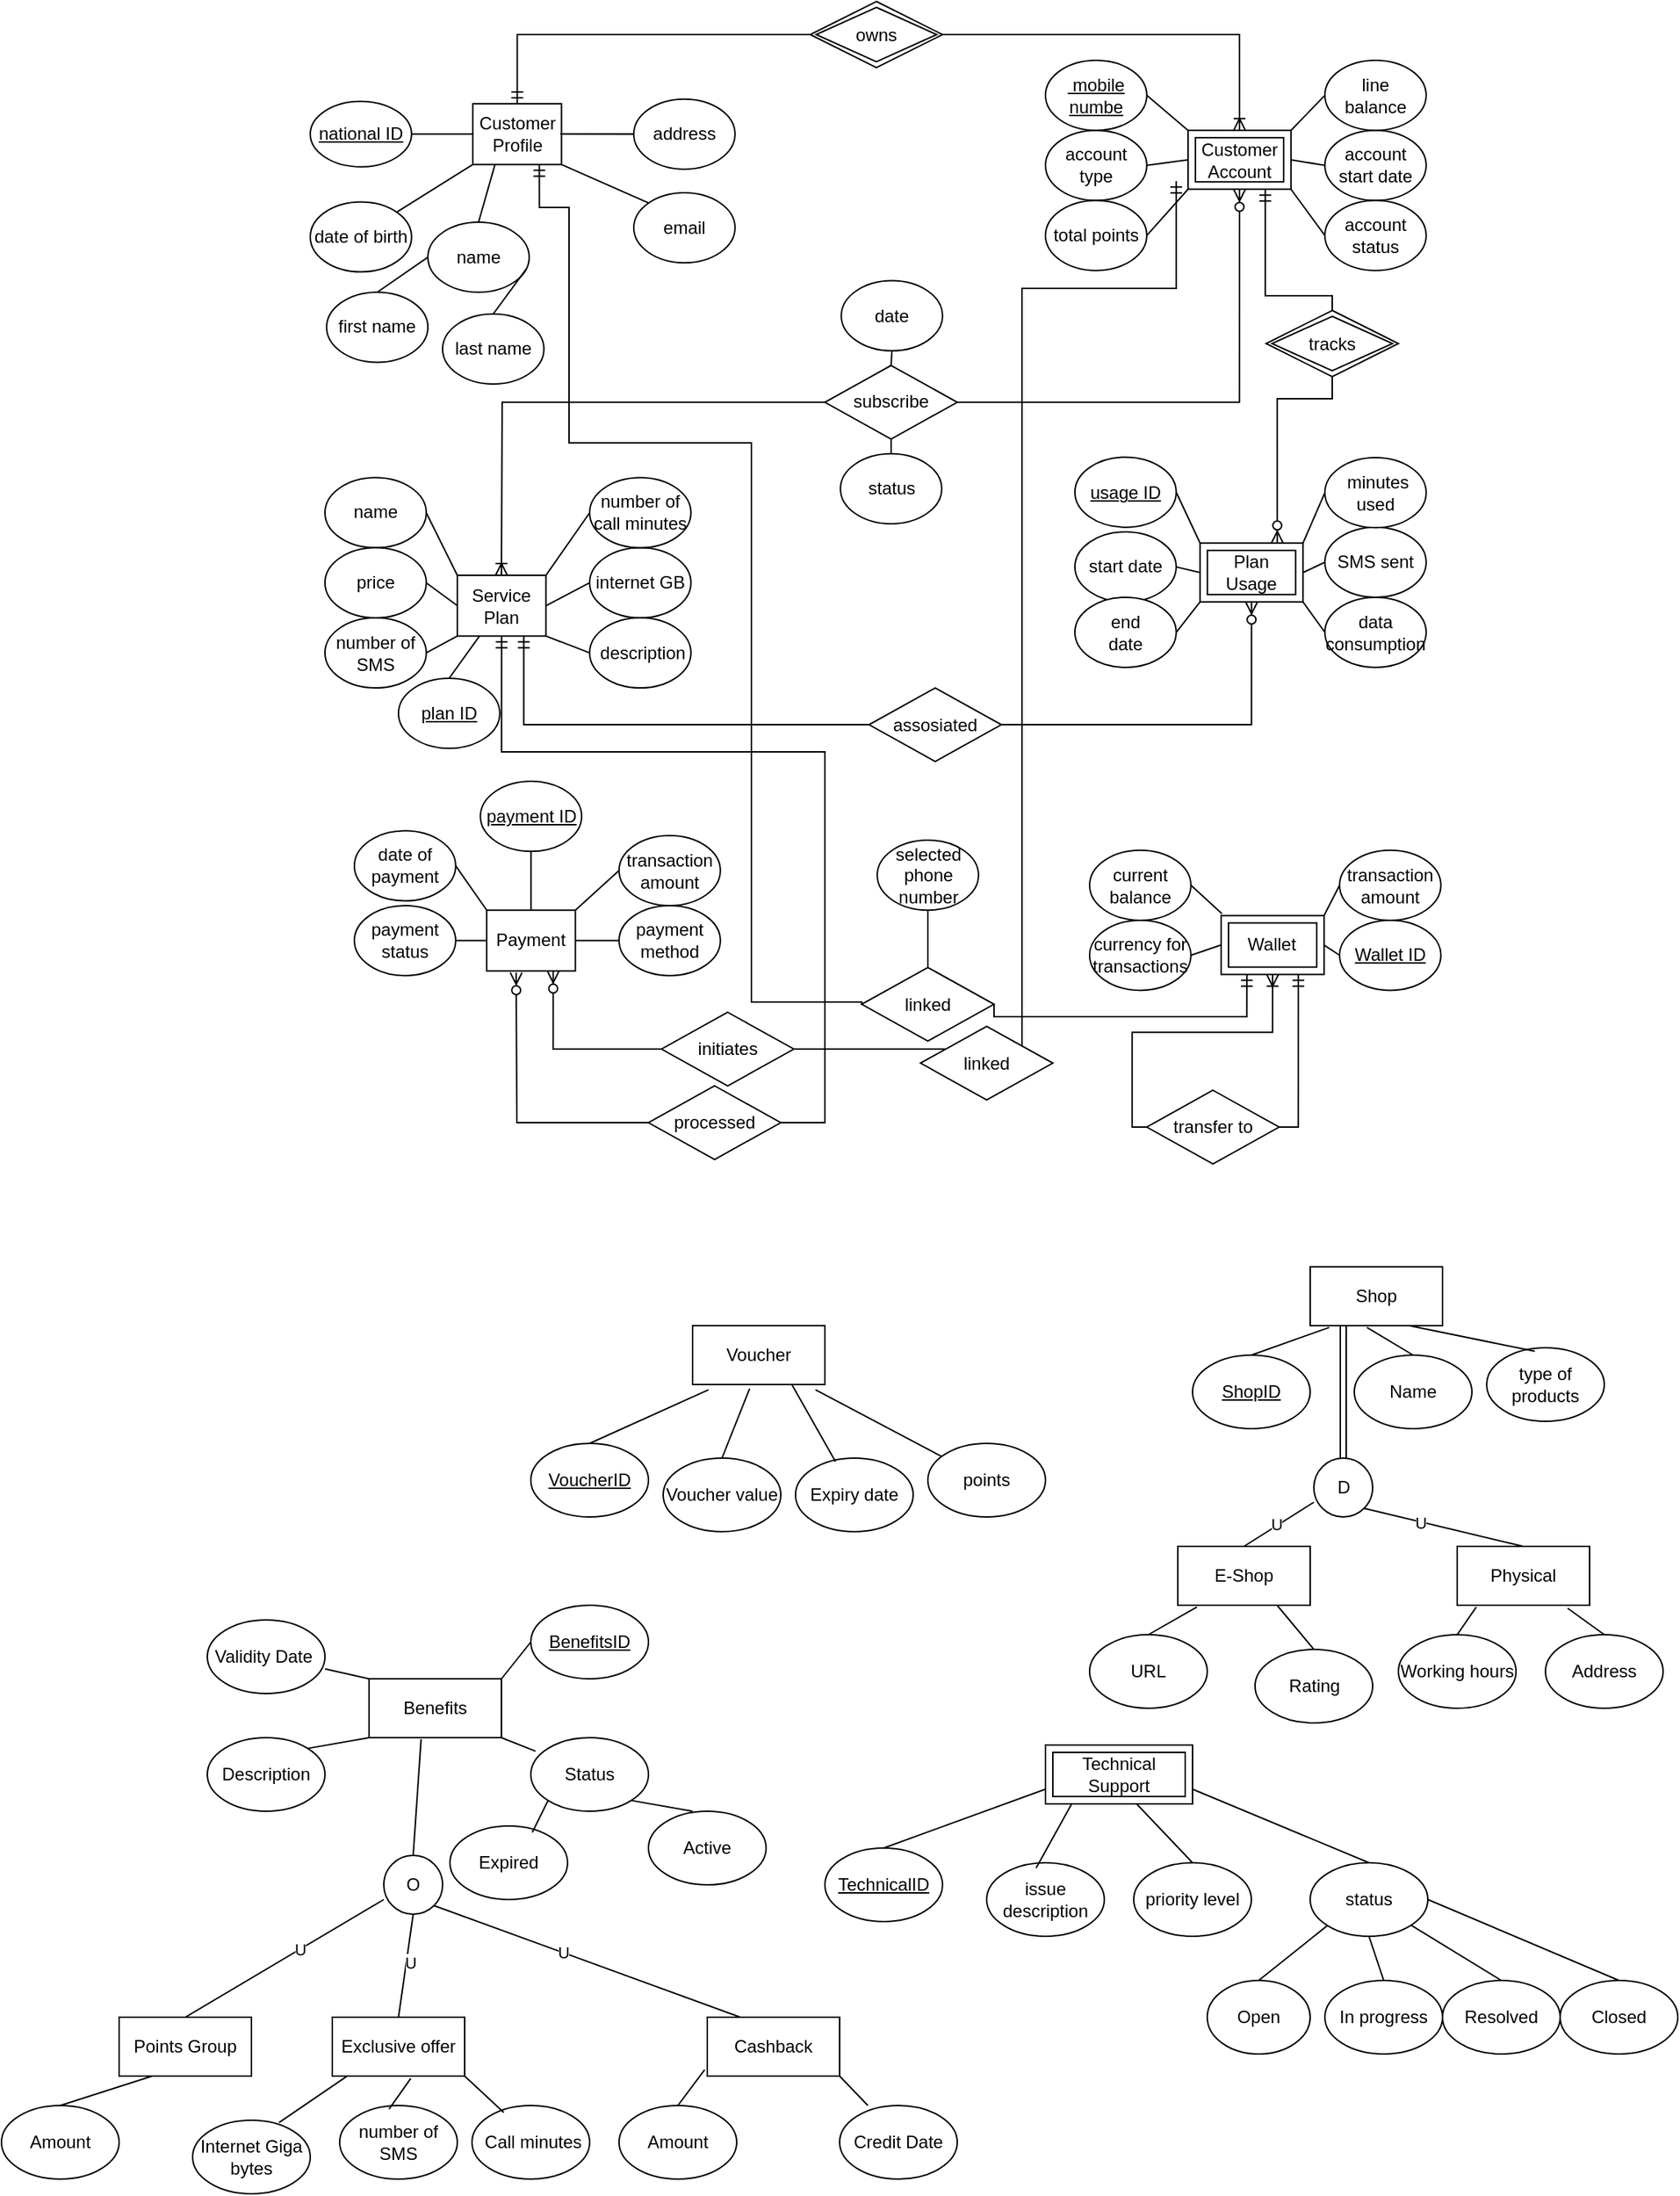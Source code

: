 <mxfile version="24.7.16">
  <diagram name="Page-1" id="oBuyuOUDEqO2-7q9hVUi">
    <mxGraphModel dx="3827" dy="1578" grid="1" gridSize="10" guides="1" tooltips="1" connect="1" arrows="0" fold="1" page="1" pageScale="1" pageWidth="1169" pageHeight="1654" math="0" shadow="0">
      <root>
        <mxCell id="0" />
        <mxCell id="1" parent="0" />
        <mxCell id="w96H_5Kj5xuAUgHHttZp-171" value="" style="group" vertex="1" connectable="0" parent="1">
          <mxGeometry x="200" y="90" width="788.889" height="790" as="geometry" />
        </mxCell>
        <mxCell id="w96H_5Kj5xuAUgHHttZp-121" value="" style="edgeStyle=orthogonalEdgeStyle;fontSize=12;html=1;endArrow=ERmandOne;rounded=0;exitX=0;exitY=0.5;exitDx=0;exitDy=0;" edge="1" parent="w96H_5Kj5xuAUgHHttZp-171" source="w96H_5Kj5xuAUgHHttZp-123" target="UwrG2PErzzUQtomv6foS-3">
          <mxGeometry width="100" height="100" relative="1" as="geometry">
            <mxPoint x="337" y="30" as="sourcePoint" />
            <mxPoint x="80.95" y="70" as="targetPoint" />
          </mxGeometry>
        </mxCell>
        <mxCell id="w96H_5Kj5xuAUgHHttZp-19" value="" style="group" vertex="1" connectable="0" parent="w96H_5Kj5xuAUgHHttZp-171">
          <mxGeometry y="60" width="318.89" height="200" as="geometry" />
        </mxCell>
        <mxCell id="UwrG2PErzzUQtomv6foS-3" value="Customer Profile" style="rounded=0;whiteSpace=wrap;html=1;" parent="w96H_5Kj5xuAUgHHttZp-19" vertex="1">
          <mxGeometry x="120.556" y="9.524" width="60.278" height="41.276" as="geometry" />
        </mxCell>
        <mxCell id="UwrG2PErzzUQtomv6foS-4" value="&lt;u&gt;national ID&lt;/u&gt;" style="ellipse;whiteSpace=wrap;html=1;" parent="w96H_5Kj5xuAUgHHttZp-19" vertex="1">
          <mxGeometry x="10" y="7.934" width="68.889" height="44.448" as="geometry" />
        </mxCell>
        <mxCell id="w96H_5Kj5xuAUgHHttZp-1" value="first name" style="ellipse;whiteSpace=wrap;html=1;allowArrows=0;" vertex="1" parent="w96H_5Kj5xuAUgHHttZp-19">
          <mxGeometry x="21.108" y="137.621" width="68.889" height="47.619" as="geometry" />
        </mxCell>
        <mxCell id="w96H_5Kj5xuAUgHHttZp-2" value="name" style="ellipse;whiteSpace=wrap;html=1;" vertex="1" parent="w96H_5Kj5xuAUgHHttZp-19">
          <mxGeometry x="89.996" y="90.004" width="68.889" height="47.619" as="geometry" />
        </mxCell>
        <mxCell id="w96H_5Kj5xuAUgHHttZp-5" value="last name" style="ellipse;whiteSpace=wrap;html=1;" vertex="1" parent="w96H_5Kj5xuAUgHHttZp-19">
          <mxGeometry x="100.002" y="152.381" width="68.889" height="47.619" as="geometry" />
        </mxCell>
        <mxCell id="w96H_5Kj5xuAUgHHttZp-7" value="" style="endArrow=none;html=1;rounded=0;entryX=0.25;entryY=1;entryDx=0;entryDy=0;exitX=0.5;exitY=0;exitDx=0;exitDy=0;" edge="1" parent="w96H_5Kj5xuAUgHHttZp-19" source="w96H_5Kj5xuAUgHHttZp-2" target="UwrG2PErzzUQtomv6foS-3">
          <mxGeometry width="50" height="50" relative="1" as="geometry">
            <mxPoint x="155.0" y="85.714" as="sourcePoint" />
            <mxPoint x="155.0" y="47.619" as="targetPoint" />
          </mxGeometry>
        </mxCell>
        <mxCell id="w96H_5Kj5xuAUgHHttZp-10" value="" style="endArrow=none;html=1;rounded=0;exitX=0.5;exitY=0;exitDx=0;exitDy=0;entryX=0;entryY=0.5;entryDx=0;entryDy=0;" edge="1" parent="w96H_5Kj5xuAUgHHttZp-19" source="w96H_5Kj5xuAUgHHttZp-1" target="w96H_5Kj5xuAUgHHttZp-2">
          <mxGeometry width="50" height="50" relative="1" as="geometry">
            <mxPoint x="103.333" y="142.857" as="sourcePoint" />
            <mxPoint x="163.611" y="85.714" as="targetPoint" />
          </mxGeometry>
        </mxCell>
        <mxCell id="w96H_5Kj5xuAUgHHttZp-11" value="" style="endArrow=none;html=1;rounded=0;entryX=0.975;entryY=0.66;entryDx=0;entryDy=0;entryPerimeter=0;exitX=0.5;exitY=0;exitDx=0;exitDy=0;" edge="1" parent="w96H_5Kj5xuAUgHHttZp-19" source="w96H_5Kj5xuAUgHHttZp-5" target="w96H_5Kj5xuAUgHHttZp-2">
          <mxGeometry width="50" height="50" relative="1" as="geometry">
            <mxPoint x="120.556" y="133.333" as="sourcePoint" />
            <mxPoint x="163.611" y="85.714" as="targetPoint" />
          </mxGeometry>
        </mxCell>
        <mxCell id="w96H_5Kj5xuAUgHHttZp-15" value="" style="endArrow=none;html=1;rounded=0;exitX=1;exitY=0.5;exitDx=0;exitDy=0;entryX=0;entryY=0.5;entryDx=0;entryDy=0;" edge="1" parent="w96H_5Kj5xuAUgHHttZp-19" source="UwrG2PErzzUQtomv6foS-4" target="UwrG2PErzzUQtomv6foS-3">
          <mxGeometry width="50" height="50" relative="1" as="geometry">
            <mxPoint x="120.556" y="133.333" as="sourcePoint" />
            <mxPoint x="163.611" y="85.714" as="targetPoint" />
          </mxGeometry>
        </mxCell>
        <mxCell id="w96H_5Kj5xuAUgHHttZp-17" value="address" style="ellipse;whiteSpace=wrap;html=1;" vertex="1" parent="w96H_5Kj5xuAUgHHttZp-19">
          <mxGeometry x="229.995" y="6.35" width="68.885" height="47.614" as="geometry" />
        </mxCell>
        <mxCell id="w96H_5Kj5xuAUgHHttZp-18" value="email" style="ellipse;whiteSpace=wrap;html=1;" vertex="1" parent="w96H_5Kj5xuAUgHHttZp-19">
          <mxGeometry x="230.001" y="70.0" width="68.889" height="47.619" as="geometry" />
        </mxCell>
        <mxCell id="CdX05q4VrpMXzIE4qkif-17" value="" style="endArrow=none;html=1;rounded=0;entryX=0;entryY=0.5;entryDx=0;entryDy=0;" edge="1" parent="w96H_5Kj5xuAUgHHttZp-19" target="w96H_5Kj5xuAUgHHttZp-17">
          <mxGeometry width="50" height="50" relative="1" as="geometry">
            <mxPoint x="180" y="30" as="sourcePoint" />
            <mxPoint x="240" y="30" as="targetPoint" />
          </mxGeometry>
        </mxCell>
        <mxCell id="w96H_5Kj5xuAUgHHttZp-20" value="" style="endArrow=none;html=1;rounded=0;exitX=1;exitY=0.5;exitDx=0;exitDy=0;entryX=0;entryY=0.5;entryDx=0;entryDy=0;" edge="1" parent="w96H_5Kj5xuAUgHHttZp-19" source="UwrG2PErzzUQtomv6foS-3" target="w96H_5Kj5xuAUgHHttZp-17">
          <mxGeometry width="50" height="50" relative="1" as="geometry">
            <mxPoint x="89" y="40" as="sourcePoint" />
            <mxPoint x="131" y="40" as="targetPoint" />
          </mxGeometry>
        </mxCell>
        <mxCell id="w96H_5Kj5xuAUgHHttZp-21" value="date of birth" style="ellipse;whiteSpace=wrap;html=1;" vertex="1" parent="w96H_5Kj5xuAUgHHttZp-19">
          <mxGeometry x="10.001" y="76.19" width="68.889" height="47.619" as="geometry" />
        </mxCell>
        <mxCell id="w96H_5Kj5xuAUgHHttZp-24" value="" style="endArrow=none;html=1;rounded=0;entryX=1;entryY=1;entryDx=0;entryDy=0;exitX=0;exitY=0;exitDx=0;exitDy=0;" edge="1" parent="w96H_5Kj5xuAUgHHttZp-19" source="w96H_5Kj5xuAUgHHttZp-18" target="UwrG2PErzzUQtomv6foS-3">
          <mxGeometry width="50" height="50" relative="1" as="geometry">
            <mxPoint x="230" y="80" as="sourcePoint" />
            <mxPoint x="131" y="61" as="targetPoint" />
          </mxGeometry>
        </mxCell>
        <mxCell id="w96H_5Kj5xuAUgHHttZp-22" value="" style="endArrow=none;html=1;rounded=0;entryX=0;entryY=1;entryDx=0;entryDy=0;exitX=1;exitY=0;exitDx=0;exitDy=0;" edge="1" parent="w96H_5Kj5xuAUgHHttZp-19" source="w96H_5Kj5xuAUgHHttZp-21" target="UwrG2PErzzUQtomv6foS-3">
          <mxGeometry width="50" height="50" relative="1" as="geometry">
            <mxPoint x="80" y="80" as="sourcePoint" />
            <mxPoint x="131" y="40" as="targetPoint" />
          </mxGeometry>
        </mxCell>
        <mxCell id="w96H_5Kj5xuAUgHHttZp-45" value="" style="group" vertex="1" connectable="0" parent="w96H_5Kj5xuAUgHHttZp-171">
          <mxGeometry x="519.995" y="80" width="248.885" height="145.224" as="geometry" />
        </mxCell>
        <mxCell id="w96H_5Kj5xuAUgHHttZp-28" value="account type" style="ellipse;whiteSpace=wrap;html=1;" vertex="1" parent="w96H_5Kj5xuAUgHHttZp-45">
          <mxGeometry x="-10" y="7.61" width="68.885" height="47.614" as="geometry" />
        </mxCell>
        <mxCell id="w96H_5Kj5xuAUgHHttZp-31" value="account start date" style="ellipse;whiteSpace=wrap;html=1;" vertex="1" parent="w96H_5Kj5xuAUgHHttZp-45">
          <mxGeometry x="180" y="7.61" width="68.885" height="47.614" as="geometry" />
        </mxCell>
        <mxCell id="w96H_5Kj5xuAUgHHttZp-32" value="account status" style="ellipse;whiteSpace=wrap;html=1;" vertex="1" parent="w96H_5Kj5xuAUgHHttZp-45">
          <mxGeometry x="180" y="55.22" width="68.885" height="47.614" as="geometry" />
        </mxCell>
        <mxCell id="w96H_5Kj5xuAUgHHttZp-34" value="total points" style="ellipse;whiteSpace=wrap;html=1;" vertex="1" parent="w96H_5Kj5xuAUgHHttZp-45">
          <mxGeometry x="-10" y="55.22" width="68.885" height="47.614" as="geometry" />
        </mxCell>
        <mxCell id="w96H_5Kj5xuAUgHHttZp-37" value="" style="endArrow=none;html=1;rounded=0;exitX=1;exitY=0.5;exitDx=0;exitDy=0;entryX=0;entryY=0.5;entryDx=0;entryDy=0;" edge="1" parent="w96H_5Kj5xuAUgHHttZp-45" source="w96H_5Kj5xuAUgHHttZp-28" target="w96H_5Kj5xuAUgHHttZp-125">
          <mxGeometry width="50" height="50" relative="1" as="geometry">
            <mxPoint x="45.005" y="140" as="sourcePoint" />
            <mxPoint x="80.005" y="20" as="targetPoint" />
          </mxGeometry>
        </mxCell>
        <mxCell id="w96H_5Kj5xuAUgHHttZp-38" value="" style="endArrow=none;html=1;rounded=0;entryX=1;entryY=0.5;entryDx=0;entryDy=0;exitX=0;exitY=0.5;exitDx=0;exitDy=0;" edge="1" parent="w96H_5Kj5xuAUgHHttZp-45" source="w96H_5Kj5xuAUgHHttZp-31" target="w96H_5Kj5xuAUgHHttZp-125">
          <mxGeometry width="50" height="50" relative="1" as="geometry">
            <mxPoint x="45.005" y="140" as="sourcePoint" />
            <mxPoint x="144.998" y="44.45" as="targetPoint" />
          </mxGeometry>
        </mxCell>
        <mxCell id="w96H_5Kj5xuAUgHHttZp-42" value="" style="endArrow=none;html=1;rounded=0;exitX=1;exitY=0.5;exitDx=0;exitDy=0;entryX=0;entryY=1;entryDx=0;entryDy=0;" edge="1" parent="w96H_5Kj5xuAUgHHttZp-45" source="w96H_5Kj5xuAUgHHttZp-34" target="w96H_5Kj5xuAUgHHttZp-125">
          <mxGeometry width="50" height="50" relative="1" as="geometry">
            <mxPoint x="45.005" y="140" as="sourcePoint" />
            <mxPoint x="100.005" y="52.61" as="targetPoint" />
          </mxGeometry>
        </mxCell>
        <mxCell id="w96H_5Kj5xuAUgHHttZp-44" value="" style="endArrow=none;html=1;rounded=0;entryX=1;entryY=1;entryDx=0;entryDy=0;exitX=0;exitY=0.5;exitDx=0;exitDy=0;" edge="1" parent="w96H_5Kj5xuAUgHHttZp-45" source="w96H_5Kj5xuAUgHHttZp-32" target="w96H_5Kj5xuAUgHHttZp-125">
          <mxGeometry width="50" height="50" relative="1" as="geometry">
            <mxPoint x="45.005" y="140" as="sourcePoint" />
            <mxPoint x="129.928" y="44.45" as="targetPoint" />
          </mxGeometry>
        </mxCell>
        <mxCell id="w96H_5Kj5xuAUgHHttZp-125" value="Customer Account" style="shape=ext;margin=3;double=1;whiteSpace=wrap;html=1;align=center;" vertex="1" parent="w96H_5Kj5xuAUgHHttZp-45">
          <mxGeometry x="86.945" y="7.61" width="70" height="40" as="geometry" />
        </mxCell>
        <mxCell id="w96H_5Kj5xuAUgHHttZp-62" value="" style="group" vertex="1" connectable="0" parent="w96H_5Kj5xuAUgHHttZp-171">
          <mxGeometry x="19.996" y="290.004" width="248.889" height="176.519" as="geometry" />
        </mxCell>
        <mxCell id="w96H_5Kj5xuAUgHHttZp-47" value="Service Plan" style="rounded=0;whiteSpace=wrap;html=1;" vertex="1" parent="w96H_5Kj5xuAUgHHttZp-62">
          <mxGeometry x="90" y="100.0" width="60.278" height="41.276" as="geometry" />
        </mxCell>
        <mxCell id="w96H_5Kj5xuAUgHHttZp-48" value="number of SMS" style="ellipse;whiteSpace=wrap;html=1;" vertex="1" parent="w96H_5Kj5xuAUgHHttZp-62">
          <mxGeometry y="128.9" width="68.889" height="47.619" as="geometry" />
        </mxCell>
        <mxCell id="w96H_5Kj5xuAUgHHttZp-49" value="internet GB" style="ellipse;whiteSpace=wrap;html=1;" vertex="1" parent="w96H_5Kj5xuAUgHHttZp-62">
          <mxGeometry x="180" y="81.28" width="68.889" height="47.619" as="geometry" />
        </mxCell>
        <mxCell id="w96H_5Kj5xuAUgHHttZp-50" value="number of call minutes" style="ellipse;whiteSpace=wrap;html=1;" vertex="1" parent="w96H_5Kj5xuAUgHHttZp-62">
          <mxGeometry x="180" y="33.66" width="68.889" height="47.619" as="geometry" />
        </mxCell>
        <mxCell id="w96H_5Kj5xuAUgHHttZp-51" value="name" style="ellipse;whiteSpace=wrap;html=1;" vertex="1" parent="w96H_5Kj5xuAUgHHttZp-62">
          <mxGeometry y="33.66" width="68.889" height="47.619" as="geometry" />
        </mxCell>
        <mxCell id="w96H_5Kj5xuAUgHHttZp-52" value="price" style="ellipse;whiteSpace=wrap;html=1;" vertex="1" parent="w96H_5Kj5xuAUgHHttZp-62">
          <mxGeometry y="81.28" width="68.889" height="47.619" as="geometry" />
        </mxCell>
        <mxCell id="w96H_5Kj5xuAUgHHttZp-53" value="&amp;nbsp;description" style="ellipse;whiteSpace=wrap;html=1;" vertex="1" parent="w96H_5Kj5xuAUgHHttZp-62">
          <mxGeometry x="180" y="128.9" width="68.889" height="47.619" as="geometry" />
        </mxCell>
        <mxCell id="w96H_5Kj5xuAUgHHttZp-56" value="" style="endArrow=none;html=1;rounded=0;entryX=0;entryY=0.5;entryDx=0;entryDy=0;exitX=1;exitY=0;exitDx=0;exitDy=0;" edge="1" parent="w96H_5Kj5xuAUgHHttZp-62" source="w96H_5Kj5xuAUgHHttZp-47" target="w96H_5Kj5xuAUgHHttZp-50">
          <mxGeometry width="50" height="50" relative="1" as="geometry">
            <mxPoint x="300.004" y="49.996" as="sourcePoint" />
            <mxPoint x="350.004" y="-0.004" as="targetPoint" />
          </mxGeometry>
        </mxCell>
        <mxCell id="w96H_5Kj5xuAUgHHttZp-57" value="" style="endArrow=none;html=1;rounded=0;entryX=1;entryY=0.5;entryDx=0;entryDy=0;exitX=0;exitY=0;exitDx=0;exitDy=0;" edge="1" parent="w96H_5Kj5xuAUgHHttZp-62" source="w96H_5Kj5xuAUgHHttZp-47" target="w96H_5Kj5xuAUgHHttZp-51">
          <mxGeometry width="50" height="50" relative="1" as="geometry">
            <mxPoint x="300.004" y="49.996" as="sourcePoint" />
            <mxPoint x="350.004" y="-0.004" as="targetPoint" />
          </mxGeometry>
        </mxCell>
        <mxCell id="w96H_5Kj5xuAUgHHttZp-58" value="" style="endArrow=none;html=1;rounded=0;entryX=1;entryY=0.5;entryDx=0;entryDy=0;exitX=0;exitY=0.5;exitDx=0;exitDy=0;" edge="1" parent="w96H_5Kj5xuAUgHHttZp-62" source="w96H_5Kj5xuAUgHHttZp-49" target="w96H_5Kj5xuAUgHHttZp-47">
          <mxGeometry width="50" height="50" relative="1" as="geometry">
            <mxPoint x="300.004" y="49.996" as="sourcePoint" />
            <mxPoint x="350.004" y="-0.004" as="targetPoint" />
          </mxGeometry>
        </mxCell>
        <mxCell id="w96H_5Kj5xuAUgHHttZp-59" value="" style="endArrow=none;html=1;rounded=0;entryX=1;entryY=0.5;entryDx=0;entryDy=0;exitX=0;exitY=0.5;exitDx=0;exitDy=0;" edge="1" parent="w96H_5Kj5xuAUgHHttZp-62" source="w96H_5Kj5xuAUgHHttZp-47" target="w96H_5Kj5xuAUgHHttZp-52">
          <mxGeometry width="50" height="50" relative="1" as="geometry">
            <mxPoint x="300.004" y="49.996" as="sourcePoint" />
            <mxPoint x="350.004" y="-0.004" as="targetPoint" />
          </mxGeometry>
        </mxCell>
        <mxCell id="w96H_5Kj5xuAUgHHttZp-60" value="" style="endArrow=none;html=1;rounded=0;exitX=1;exitY=1;exitDx=0;exitDy=0;entryX=0;entryY=0.5;entryDx=0;entryDy=0;" edge="1" parent="w96H_5Kj5xuAUgHHttZp-62" source="w96H_5Kj5xuAUgHHttZp-47" target="w96H_5Kj5xuAUgHHttZp-53">
          <mxGeometry width="50" height="50" relative="1" as="geometry">
            <mxPoint x="300.004" y="49.996" as="sourcePoint" />
            <mxPoint x="350.004" y="-0.004" as="targetPoint" />
          </mxGeometry>
        </mxCell>
        <mxCell id="w96H_5Kj5xuAUgHHttZp-61" value="" style="endArrow=none;html=1;rounded=0;exitX=1;exitY=0.5;exitDx=0;exitDy=0;entryX=0;entryY=1;entryDx=0;entryDy=0;" edge="1" parent="w96H_5Kj5xuAUgHHttZp-62" source="w96H_5Kj5xuAUgHHttZp-48" target="w96H_5Kj5xuAUgHHttZp-47">
          <mxGeometry width="50" height="50" relative="1" as="geometry">
            <mxPoint x="300.004" y="49.996" as="sourcePoint" />
            <mxPoint x="350.004" y="-0.004" as="targetPoint" />
          </mxGeometry>
        </mxCell>
        <mxCell id="w96H_5Kj5xuAUgHHttZp-64" value="&lt;u&gt;usage ID&lt;br&gt;&lt;/u&gt;" style="ellipse;whiteSpace=wrap;html=1;" vertex="1" parent="w96H_5Kj5xuAUgHHttZp-171">
          <mxGeometry x="529.996" y="309.704" width="68.889" height="47.619" as="geometry" />
        </mxCell>
        <mxCell id="w96H_5Kj5xuAUgHHttZp-65" value="start date" style="ellipse;whiteSpace=wrap;html=1;" vertex="1" parent="w96H_5Kj5xuAUgHHttZp-171">
          <mxGeometry x="529.996" y="360.494" width="68.889" height="47.619" as="geometry" />
        </mxCell>
        <mxCell id="w96H_5Kj5xuAUgHHttZp-66" value="end&lt;br&gt;date" style="ellipse;whiteSpace=wrap;html=1;" vertex="1" parent="w96H_5Kj5xuAUgHHttZp-171">
          <mxGeometry x="529.996" y="404.944" width="68.889" height="47.619" as="geometry" />
        </mxCell>
        <mxCell id="w96H_5Kj5xuAUgHHttZp-67" value="data consumption" style="ellipse;whiteSpace=wrap;html=1;" vertex="1" parent="w96H_5Kj5xuAUgHHttZp-171">
          <mxGeometry x="699.996" y="404.944" width="68.889" height="47.619" as="geometry" />
        </mxCell>
        <mxCell id="w96H_5Kj5xuAUgHHttZp-68" value="SMS sent" style="ellipse;whiteSpace=wrap;html=1;" vertex="1" parent="w96H_5Kj5xuAUgHHttZp-171">
          <mxGeometry x="699.996" y="357.324" width="68.889" height="47.619" as="geometry" />
        </mxCell>
        <mxCell id="w96H_5Kj5xuAUgHHttZp-69" value="&amp;nbsp;minutes used " style="ellipse;whiteSpace=wrap;html=1;" vertex="1" parent="w96H_5Kj5xuAUgHHttZp-171">
          <mxGeometry x="699.996" y="310.004" width="68.889" height="47.619" as="geometry" />
        </mxCell>
        <mxCell id="w96H_5Kj5xuAUgHHttZp-72" value="" style="endArrow=none;html=1;rounded=0;entryX=0;entryY=0.5;entryDx=0;entryDy=0;exitX=1;exitY=0.5;exitDx=0;exitDy=0;" edge="1" parent="w96H_5Kj5xuAUgHHttZp-171" source="w96H_5Kj5xuAUgHHttZp-65" target="w96H_5Kj5xuAUgHHttZp-138">
          <mxGeometry width="50" height="50" relative="1" as="geometry">
            <mxPoint x="400" y="320" as="sourcePoint" />
            <mxPoint x="619.996" y="381.132" as="targetPoint" />
          </mxGeometry>
        </mxCell>
        <mxCell id="w96H_5Kj5xuAUgHHttZp-73" value="" style="endArrow=none;html=1;rounded=0;exitX=1;exitY=0.5;exitDx=0;exitDy=0;entryX=0;entryY=0;entryDx=0;entryDy=0;" edge="1" parent="w96H_5Kj5xuAUgHHttZp-171" source="w96H_5Kj5xuAUgHHttZp-64" target="w96H_5Kj5xuAUgHHttZp-138">
          <mxGeometry width="50" height="50" relative="1" as="geometry">
            <mxPoint x="400" y="320" as="sourcePoint" />
            <mxPoint x="620" y="360" as="targetPoint" />
          </mxGeometry>
        </mxCell>
        <mxCell id="w96H_5Kj5xuAUgHHttZp-74" value="" style="endArrow=none;html=1;rounded=0;entryX=0;entryY=0.5;entryDx=0;entryDy=0;exitX=1;exitY=0;exitDx=0;exitDy=0;" edge="1" parent="w96H_5Kj5xuAUgHHttZp-171" source="w96H_5Kj5xuAUgHHttZp-138" target="w96H_5Kj5xuAUgHHttZp-69">
          <mxGeometry width="50" height="50" relative="1" as="geometry">
            <mxPoint x="680.273" y="360.494" as="sourcePoint" />
            <mxPoint x="450" y="270" as="targetPoint" />
          </mxGeometry>
        </mxCell>
        <mxCell id="w96H_5Kj5xuAUgHHttZp-75" value="" style="endArrow=none;html=1;rounded=0;entryX=1;entryY=0.5;entryDx=0;entryDy=0;exitX=0;exitY=1;exitDx=0;exitDy=0;" edge="1" parent="w96H_5Kj5xuAUgHHttZp-171" source="w96H_5Kj5xuAUgHHttZp-138" target="w96H_5Kj5xuAUgHHttZp-66">
          <mxGeometry width="50" height="50" relative="1" as="geometry">
            <mxPoint x="619.996" y="401.77" as="sourcePoint" />
            <mxPoint x="450" y="270" as="targetPoint" />
          </mxGeometry>
        </mxCell>
        <mxCell id="w96H_5Kj5xuAUgHHttZp-76" value="" style="endArrow=none;html=1;rounded=0;entryX=1;entryY=1;entryDx=0;entryDy=0;exitX=0;exitY=0.5;exitDx=0;exitDy=0;" edge="1" parent="w96H_5Kj5xuAUgHHttZp-171" source="w96H_5Kj5xuAUgHHttZp-67" target="w96H_5Kj5xuAUgHHttZp-138">
          <mxGeometry width="50" height="50" relative="1" as="geometry">
            <mxPoint x="400" y="320" as="sourcePoint" />
            <mxPoint x="680.273" y="401.77" as="targetPoint" />
          </mxGeometry>
        </mxCell>
        <mxCell id="w96H_5Kj5xuAUgHHttZp-77" value="" style="endArrow=none;html=1;rounded=0;entryX=1;entryY=0.5;entryDx=0;entryDy=0;exitX=0;exitY=0.5;exitDx=0;exitDy=0;" edge="1" parent="w96H_5Kj5xuAUgHHttZp-171" source="w96H_5Kj5xuAUgHHttZp-68" target="w96H_5Kj5xuAUgHHttZp-138">
          <mxGeometry width="50" height="50" relative="1" as="geometry">
            <mxPoint x="400" y="320" as="sourcePoint" />
            <mxPoint x="680.273" y="381.132" as="targetPoint" />
          </mxGeometry>
        </mxCell>
        <mxCell id="w96H_5Kj5xuAUgHHttZp-81" value="" style="group" vertex="1" connectable="0" parent="w96H_5Kj5xuAUgHHttZp-171">
          <mxGeometry x="540" y="540" width="248.889" height="176.519" as="geometry" />
        </mxCell>
        <mxCell id="w96H_5Kj5xuAUgHHttZp-85" value="transaction amount" style="ellipse;whiteSpace=wrap;html=1;" vertex="1" parent="w96H_5Kj5xuAUgHHttZp-81">
          <mxGeometry x="170" y="36.83" width="68.889" height="47.619" as="geometry" />
        </mxCell>
        <mxCell id="w96H_5Kj5xuAUgHHttZp-86" value="current balance" style="ellipse;whiteSpace=wrap;html=1;" vertex="1" parent="w96H_5Kj5xuAUgHHttZp-81">
          <mxGeometry y="36.83" width="68.889" height="47.619" as="geometry" />
        </mxCell>
        <mxCell id="w96H_5Kj5xuAUgHHttZp-87" value="currency for&lt;br&gt;transactions" style="ellipse;whiteSpace=wrap;html=1;" vertex="1" parent="w96H_5Kj5xuAUgHHttZp-81">
          <mxGeometry y="84.45" width="68.889" height="47.619" as="geometry" />
        </mxCell>
        <mxCell id="w96H_5Kj5xuAUgHHttZp-91" value="" style="endArrow=none;html=1;rounded=0;entryX=0;entryY=0.5;entryDx=0;entryDy=0;exitX=1;exitY=0;exitDx=0;exitDy=0;" edge="1" parent="w96H_5Kj5xuAUgHHttZp-81" source="w96H_5Kj5xuAUgHHttZp-155" target="w96H_5Kj5xuAUgHHttZp-85">
          <mxGeometry width="50" height="50" relative="1" as="geometry">
            <mxPoint x="150.278" y="87.62" as="sourcePoint" />
            <mxPoint x="350.004" y="-0.004" as="targetPoint" />
          </mxGeometry>
        </mxCell>
        <mxCell id="w96H_5Kj5xuAUgHHttZp-92" value="" style="endArrow=none;html=1;rounded=0;entryX=1;entryY=0.5;entryDx=0;entryDy=0;" edge="1" parent="w96H_5Kj5xuAUgHHttZp-81" target="w96H_5Kj5xuAUgHHttZp-86">
          <mxGeometry width="50" height="50" relative="1" as="geometry">
            <mxPoint x="90" y="80" as="sourcePoint" />
            <mxPoint x="350.004" y="-0.004" as="targetPoint" />
          </mxGeometry>
        </mxCell>
        <mxCell id="w96H_5Kj5xuAUgHHttZp-94" value="" style="endArrow=none;html=1;rounded=0;entryX=1;entryY=0.5;entryDx=0;entryDy=0;exitX=0;exitY=0.5;exitDx=0;exitDy=0;" edge="1" parent="w96H_5Kj5xuAUgHHttZp-81" source="w96H_5Kj5xuAUgHHttZp-155" target="w96H_5Kj5xuAUgHHttZp-87">
          <mxGeometry width="50" height="50" relative="1" as="geometry">
            <mxPoint x="90" y="108.258" as="sourcePoint" />
            <mxPoint x="350.004" y="-0.004" as="targetPoint" />
          </mxGeometry>
        </mxCell>
        <mxCell id="w96H_5Kj5xuAUgHHttZp-155" value="&lt;div&gt;Wallet&lt;/div&gt;" style="shape=ext;margin=3;double=1;whiteSpace=wrap;html=1;align=center;" vertex="1" parent="w96H_5Kj5xuAUgHHttZp-81">
          <mxGeometry x="89.44" y="81.28" width="70" height="40" as="geometry" />
        </mxCell>
        <mxCell id="w96H_5Kj5xuAUgHHttZp-84" value="&lt;u&gt;Wallet ID&lt;br&gt;&lt;/u&gt;" style="ellipse;whiteSpace=wrap;html=1;" vertex="1" parent="w96H_5Kj5xuAUgHHttZp-81">
          <mxGeometry x="170" y="84.45" width="68.889" height="47.619" as="geometry" />
        </mxCell>
        <mxCell id="w96H_5Kj5xuAUgHHttZp-93" value="" style="endArrow=none;html=1;rounded=0;exitX=0;exitY=0.5;exitDx=0;exitDy=0;entryX=1;entryY=0.5;entryDx=0;entryDy=0;" edge="1" parent="w96H_5Kj5xuAUgHHttZp-81" source="w96H_5Kj5xuAUgHHttZp-84" target="w96H_5Kj5xuAUgHHttZp-155">
          <mxGeometry width="50" height="50" relative="1" as="geometry">
            <mxPoint x="300.004" y="49.996" as="sourcePoint" />
            <mxPoint x="160" y="110" as="targetPoint" />
          </mxGeometry>
        </mxCell>
        <mxCell id="w96H_5Kj5xuAUgHHttZp-99" value="SMS sent" style="group" vertex="1" connectable="0" parent="w96H_5Kj5xuAUgHHttZp-171">
          <mxGeometry x="40" y="530" width="248.889" height="176.519" as="geometry" />
        </mxCell>
        <mxCell id="w96H_5Kj5xuAUgHHttZp-100" value="Payment" style="rounded=0;whiteSpace=wrap;html=1;" vertex="1" parent="w96H_5Kj5xuAUgHHttZp-99">
          <mxGeometry x="90" y="87.62" width="60.278" height="41.276" as="geometry" />
        </mxCell>
        <mxCell id="w96H_5Kj5xuAUgHHttZp-101" value="payment method" style="ellipse;whiteSpace=wrap;html=1;" vertex="1" parent="w96H_5Kj5xuAUgHHttZp-99">
          <mxGeometry x="180" y="84.45" width="68.889" height="47.619" as="geometry" />
        </mxCell>
        <mxCell id="w96H_5Kj5xuAUgHHttZp-102" value="transaction amount" style="ellipse;whiteSpace=wrap;html=1;" vertex="1" parent="w96H_5Kj5xuAUgHHttZp-99">
          <mxGeometry x="180" y="36.83" width="68.889" height="47.619" as="geometry" />
        </mxCell>
        <mxCell id="w96H_5Kj5xuAUgHHttZp-103" value="date of&lt;br&gt;payment" style="ellipse;whiteSpace=wrap;html=1;" vertex="1" parent="w96H_5Kj5xuAUgHHttZp-99">
          <mxGeometry y="33.66" width="68.889" height="47.619" as="geometry" />
        </mxCell>
        <mxCell id="w96H_5Kj5xuAUgHHttZp-104" value="payment status" style="ellipse;whiteSpace=wrap;html=1;" vertex="1" parent="w96H_5Kj5xuAUgHHttZp-99">
          <mxGeometry y="84.45" width="68.889" height="47.619" as="geometry" />
        </mxCell>
        <mxCell id="w96H_5Kj5xuAUgHHttZp-105" value="&lt;u&gt;payment ID&lt;/u&gt;" style="ellipse;whiteSpace=wrap;html=1;" vertex="1" parent="w96H_5Kj5xuAUgHHttZp-99">
          <mxGeometry x="85.69" width="68.889" height="47.619" as="geometry" />
        </mxCell>
        <mxCell id="w96H_5Kj5xuAUgHHttZp-106" value="" style="endArrow=none;html=1;rounded=0;entryX=0.5;entryY=1;entryDx=0;entryDy=0;exitX=0.5;exitY=0;exitDx=0;exitDy=0;" edge="1" parent="w96H_5Kj5xuAUgHHttZp-99" source="w96H_5Kj5xuAUgHHttZp-100" target="w96H_5Kj5xuAUgHHttZp-105">
          <mxGeometry width="50" height="50" relative="1" as="geometry">
            <mxPoint x="300.004" y="49.996" as="sourcePoint" />
            <mxPoint x="120.004" y="49.996" as="targetPoint" />
          </mxGeometry>
        </mxCell>
        <mxCell id="w96H_5Kj5xuAUgHHttZp-107" value="" style="endArrow=none;html=1;rounded=0;entryX=0;entryY=0.5;entryDx=0;entryDy=0;exitX=1;exitY=0;exitDx=0;exitDy=0;" edge="1" parent="w96H_5Kj5xuAUgHHttZp-99" source="w96H_5Kj5xuAUgHHttZp-100" target="w96H_5Kj5xuAUgHHttZp-102">
          <mxGeometry width="50" height="50" relative="1" as="geometry">
            <mxPoint x="300.004" y="49.996" as="sourcePoint" />
            <mxPoint x="350.004" y="-0.004" as="targetPoint" />
          </mxGeometry>
        </mxCell>
        <mxCell id="w96H_5Kj5xuAUgHHttZp-108" value="" style="endArrow=none;html=1;rounded=0;entryX=1;entryY=0.5;entryDx=0;entryDy=0;exitX=0;exitY=0;exitDx=0;exitDy=0;" edge="1" parent="w96H_5Kj5xuAUgHHttZp-99" source="w96H_5Kj5xuAUgHHttZp-100" target="w96H_5Kj5xuAUgHHttZp-103">
          <mxGeometry width="50" height="50" relative="1" as="geometry">
            <mxPoint x="300.004" y="49.996" as="sourcePoint" />
            <mxPoint x="350.004" y="-0.004" as="targetPoint" />
          </mxGeometry>
        </mxCell>
        <mxCell id="w96H_5Kj5xuAUgHHttZp-109" value="" style="endArrow=none;html=1;rounded=0;entryX=1;entryY=0.5;entryDx=0;entryDy=0;exitX=0;exitY=0.5;exitDx=0;exitDy=0;" edge="1" parent="w96H_5Kj5xuAUgHHttZp-99" source="w96H_5Kj5xuAUgHHttZp-101" target="w96H_5Kj5xuAUgHHttZp-100">
          <mxGeometry width="50" height="50" relative="1" as="geometry">
            <mxPoint x="300.004" y="49.996" as="sourcePoint" />
            <mxPoint x="350.004" y="-0.004" as="targetPoint" />
          </mxGeometry>
        </mxCell>
        <mxCell id="w96H_5Kj5xuAUgHHttZp-110" value="" style="endArrow=none;html=1;rounded=0;entryX=1;entryY=0.5;entryDx=0;entryDy=0;exitX=0;exitY=0.5;exitDx=0;exitDy=0;" edge="1" parent="w96H_5Kj5xuAUgHHttZp-99" source="w96H_5Kj5xuAUgHHttZp-100" target="w96H_5Kj5xuAUgHHttZp-104">
          <mxGeometry width="50" height="50" relative="1" as="geometry">
            <mxPoint x="300.004" y="49.996" as="sourcePoint" />
            <mxPoint x="350.004" y="-0.004" as="targetPoint" />
          </mxGeometry>
        </mxCell>
        <mxCell id="w96H_5Kj5xuAUgHHttZp-123" value="&lt;div&gt;owns&lt;/div&gt;" style="shape=rhombus;double=1;perimeter=rhombusPerimeter;whiteSpace=wrap;html=1;align=center;" vertex="1" parent="w96H_5Kj5xuAUgHHttZp-171">
          <mxGeometry x="350" width="90" height="45" as="geometry" />
        </mxCell>
        <mxCell id="w96H_5Kj5xuAUgHHttZp-124" value="" style="edgeStyle=orthogonalEdgeStyle;fontSize=12;html=1;endArrow=ERoneToMany;rounded=0;exitX=1;exitY=0.5;exitDx=0;exitDy=0;entryX=0.5;entryY=0;entryDx=0;entryDy=0;" edge="1" parent="w96H_5Kj5xuAUgHHttZp-171" source="w96H_5Kj5xuAUgHHttZp-123" target="w96H_5Kj5xuAUgHHttZp-125">
          <mxGeometry width="100" height="100" relative="1" as="geometry">
            <mxPoint x="420" y="180" as="sourcePoint" />
            <mxPoint x="634.855" y="88.17" as="targetPoint" />
          </mxGeometry>
        </mxCell>
        <mxCell id="w96H_5Kj5xuAUgHHttZp-127" value="subscribe " style="shape=rhombus;perimeter=rhombusPerimeter;whiteSpace=wrap;html=1;align=center;" vertex="1" parent="w96H_5Kj5xuAUgHHttZp-171">
          <mxGeometry x="360" y="247.38" width="90" height="50" as="geometry" />
        </mxCell>
        <mxCell id="w96H_5Kj5xuAUgHHttZp-54" value="&lt;u&gt;plan ID&lt;/u&gt;" style="ellipse;whiteSpace=wrap;html=1;" vertex="1" parent="w96H_5Kj5xuAUgHHttZp-171">
          <mxGeometry x="69.996" y="460.004" width="68.889" height="47.619" as="geometry" />
        </mxCell>
        <mxCell id="w96H_5Kj5xuAUgHHttZp-55" value="" style="endArrow=none;html=1;rounded=0;entryX=0.5;entryY=0;entryDx=0;entryDy=0;exitX=0.25;exitY=1;exitDx=0;exitDy=0;" edge="1" parent="w96H_5Kj5xuAUgHHttZp-171" source="w96H_5Kj5xuAUgHHttZp-47" target="w96H_5Kj5xuAUgHHttZp-54">
          <mxGeometry width="50" height="50" relative="1" as="geometry">
            <mxPoint x="140" y="430" as="sourcePoint" />
            <mxPoint x="140" y="460" as="targetPoint" />
          </mxGeometry>
        </mxCell>
        <mxCell id="w96H_5Kj5xuAUgHHttZp-129" value="" style="edgeStyle=orthogonalEdgeStyle;fontSize=12;html=1;endArrow=ERoneToMany;rounded=0;exitX=0;exitY=0.5;exitDx=0;exitDy=0;" edge="1" parent="w96H_5Kj5xuAUgHHttZp-171" source="w96H_5Kj5xuAUgHHttZp-127">
          <mxGeometry width="100" height="100" relative="1" as="geometry">
            <mxPoint x="420" y="360" as="sourcePoint" />
            <mxPoint x="140" y="390" as="targetPoint" />
          </mxGeometry>
        </mxCell>
        <mxCell id="w96H_5Kj5xuAUgHHttZp-130" value="" style="edgeStyle=orthogonalEdgeStyle;fontSize=12;html=1;endArrow=ERzeroToMany;endFill=1;rounded=0;exitX=1;exitY=0.5;exitDx=0;exitDy=0;entryX=0.5;entryY=1;entryDx=0;entryDy=0;" edge="1" parent="w96H_5Kj5xuAUgHHttZp-171" source="w96H_5Kj5xuAUgHHttZp-127" target="w96H_5Kj5xuAUgHHttZp-125">
          <mxGeometry width="100" height="100" relative="1" as="geometry">
            <mxPoint x="420" y="280" as="sourcePoint" />
            <mxPoint x="520" y="180" as="targetPoint" />
          </mxGeometry>
        </mxCell>
        <mxCell id="w96H_5Kj5xuAUgHHttZp-131" value="date" style="ellipse;whiteSpace=wrap;html=1;" vertex="1" parent="w96H_5Kj5xuAUgHHttZp-171">
          <mxGeometry x="371.112" y="189.761" width="68.889" height="47.619" as="geometry" />
        </mxCell>
        <mxCell id="w96H_5Kj5xuAUgHHttZp-133" value="status" style="ellipse;whiteSpace=wrap;html=1;" vertex="1" parent="w96H_5Kj5xuAUgHHttZp-171">
          <mxGeometry x="370.552" y="307.381" width="68.889" height="47.619" as="geometry" />
        </mxCell>
        <mxCell id="w96H_5Kj5xuAUgHHttZp-136" value="" style="endArrow=none;html=1;rounded=0;exitX=0.5;exitY=0;exitDx=0;exitDy=0;entryX=0.5;entryY=1;entryDx=0;entryDy=0;" edge="1" parent="w96H_5Kj5xuAUgHHttZp-171" source="w96H_5Kj5xuAUgHHttZp-127" target="w96H_5Kj5xuAUgHHttZp-131">
          <mxGeometry width="50" height="50" relative="1" as="geometry">
            <mxPoint x="440" y="277.38" as="sourcePoint" />
            <mxPoint x="490" y="227.38" as="targetPoint" />
          </mxGeometry>
        </mxCell>
        <mxCell id="w96H_5Kj5xuAUgHHttZp-137" value="" style="endArrow=none;html=1;rounded=0;exitX=0.5;exitY=1;exitDx=0;exitDy=0;" edge="1" parent="w96H_5Kj5xuAUgHHttZp-171" source="w96H_5Kj5xuAUgHHttZp-127" target="w96H_5Kj5xuAUgHHttZp-133">
          <mxGeometry width="50" height="50" relative="1" as="geometry">
            <mxPoint x="440" y="277.38" as="sourcePoint" />
            <mxPoint x="490" y="227.38" as="targetPoint" />
          </mxGeometry>
        </mxCell>
        <mxCell id="w96H_5Kj5xuAUgHHttZp-138" value="Plan Usage" style="shape=ext;margin=3;double=1;whiteSpace=wrap;html=1;align=center;" vertex="1" parent="w96H_5Kj5xuAUgHHttZp-171">
          <mxGeometry x="615.13" y="368.11" width="70" height="40" as="geometry" />
        </mxCell>
        <mxCell id="w96H_5Kj5xuAUgHHttZp-140" value="tracks" style="shape=rhombus;double=1;perimeter=rhombusPerimeter;whiteSpace=wrap;html=1;align=center;" vertex="1" parent="w96H_5Kj5xuAUgHHttZp-171">
          <mxGeometry x="660" y="210" width="90" height="45" as="geometry" />
        </mxCell>
        <mxCell id="w96H_5Kj5xuAUgHHttZp-29" value="line&lt;br&gt;balance" style="ellipse;whiteSpace=wrap;html=1;" vertex="1" parent="w96H_5Kj5xuAUgHHttZp-171">
          <mxGeometry x="699.995" y="40" width="68.885" height="47.614" as="geometry" />
        </mxCell>
        <mxCell id="w96H_5Kj5xuAUgHHttZp-40" value="" style="endArrow=none;html=1;rounded=0;entryX=1;entryY=0;entryDx=0;entryDy=0;exitX=0;exitY=0.5;exitDx=0;exitDy=0;" edge="1" parent="w96H_5Kj5xuAUgHHttZp-171" source="w96H_5Kj5xuAUgHHttZp-29" target="w96H_5Kj5xuAUgHHttZp-125">
          <mxGeometry width="50" height="50" relative="1" as="geometry">
            <mxPoint x="565" y="227.39" as="sourcePoint" />
            <mxPoint x="664.993" y="111.202" as="targetPoint" />
          </mxGeometry>
        </mxCell>
        <mxCell id="w96H_5Kj5xuAUgHHttZp-142" value="" style="edgeStyle=elbowEdgeStyle;fontSize=12;html=1;endArrow=ERmandOne;rounded=0;elbow=vertical;entryX=0.75;entryY=1;entryDx=0;entryDy=0;exitX=0.5;exitY=0;exitDx=0;exitDy=0;" edge="1" parent="w96H_5Kj5xuAUgHHttZp-171" source="w96H_5Kj5xuAUgHHttZp-140" target="w96H_5Kj5xuAUgHHttZp-125">
          <mxGeometry width="100" height="100" relative="1" as="geometry">
            <mxPoint x="700" y="210" as="sourcePoint" />
            <mxPoint x="660" y="160" as="targetPoint" />
            <Array as="points">
              <mxPoint x="690" y="200" />
            </Array>
          </mxGeometry>
        </mxCell>
        <mxCell id="w96H_5Kj5xuAUgHHttZp-144" value="" style="edgeStyle=orthogonalEdgeStyle;fontSize=12;html=1;endArrow=ERzeroToMany;endFill=1;rounded=0;entryX=0.75;entryY=0;entryDx=0;entryDy=0;exitX=0.5;exitY=1;exitDx=0;exitDy=0;" edge="1" parent="w96H_5Kj5xuAUgHHttZp-171" source="w96H_5Kj5xuAUgHHttZp-140" target="w96H_5Kj5xuAUgHHttZp-138">
          <mxGeometry width="100" height="100" relative="1" as="geometry">
            <mxPoint x="580" y="270" as="sourcePoint" />
            <mxPoint x="660" y="340" as="targetPoint" />
            <Array as="points">
              <mxPoint x="705" y="270" />
              <mxPoint x="668" y="270" />
            </Array>
          </mxGeometry>
        </mxCell>
        <mxCell id="w96H_5Kj5xuAUgHHttZp-145" value="assosiated" style="shape=rhombus;perimeter=rhombusPerimeter;whiteSpace=wrap;html=1;align=center;" vertex="1" parent="w96H_5Kj5xuAUgHHttZp-171">
          <mxGeometry x="390" y="466.52" width="90" height="50" as="geometry" />
        </mxCell>
        <mxCell id="w96H_5Kj5xuAUgHHttZp-146" value="" style="edgeStyle=orthogonalEdgeStyle;fontSize=12;html=1;endArrow=ERmandOne;rounded=0;exitX=0;exitY=0.5;exitDx=0;exitDy=0;entryX=0.75;entryY=1;entryDx=0;entryDy=0;" edge="1" parent="w96H_5Kj5xuAUgHHttZp-171" source="w96H_5Kj5xuAUgHHttZp-145" target="w96H_5Kj5xuAUgHHttZp-47">
          <mxGeometry width="100" height="100" relative="1" as="geometry">
            <mxPoint x="280" y="410" as="sourcePoint" />
            <mxPoint x="210" y="490" as="targetPoint" />
          </mxGeometry>
        </mxCell>
        <mxCell id="w96H_5Kj5xuAUgHHttZp-147" value="" style="edgeStyle=orthogonalEdgeStyle;fontSize=12;html=1;endArrow=ERzeroToMany;endFill=1;rounded=0;exitX=1;exitY=0.5;exitDx=0;exitDy=0;entryX=0.5;entryY=1;entryDx=0;entryDy=0;" edge="1" parent="w96H_5Kj5xuAUgHHttZp-171" source="w96H_5Kj5xuAUgHHttZp-145" target="w96H_5Kj5xuAUgHHttZp-138">
          <mxGeometry width="100" height="100" relative="1" as="geometry">
            <mxPoint x="280" y="410" as="sourcePoint" />
            <mxPoint x="660" y="450" as="targetPoint" />
          </mxGeometry>
        </mxCell>
        <mxCell id="w96H_5Kj5xuAUgHHttZp-148" value="initiates " style="shape=rhombus;perimeter=rhombusPerimeter;whiteSpace=wrap;html=1;align=center;" vertex="1" parent="w96H_5Kj5xuAUgHHttZp-171">
          <mxGeometry x="248.89" y="687" width="90" height="50" as="geometry" />
        </mxCell>
        <mxCell id="w96H_5Kj5xuAUgHHttZp-149" value="" style="edgeStyle=orthogonalEdgeStyle;fontSize=12;html=1;endArrow=ERzeroToMany;endFill=1;rounded=0;entryX=0.75;entryY=1;entryDx=0;entryDy=0;exitX=0;exitY=0.5;exitDx=0;exitDy=0;" edge="1" parent="w96H_5Kj5xuAUgHHttZp-171" source="w96H_5Kj5xuAUgHHttZp-148" target="w96H_5Kj5xuAUgHHttZp-100">
          <mxGeometry width="100" height="100" relative="1" as="geometry">
            <mxPoint x="175" y="740" as="sourcePoint" />
            <mxPoint x="380" y="540" as="targetPoint" />
          </mxGeometry>
        </mxCell>
        <mxCell id="w96H_5Kj5xuAUgHHttZp-150" value="" style="edgeStyle=orthogonalEdgeStyle;fontSize=12;html=1;endArrow=ERmandOne;rounded=0;exitX=1;exitY=0.5;exitDx=0;exitDy=0;entryX=0.25;entryY=1;entryDx=0;entryDy=0;" edge="1" parent="w96H_5Kj5xuAUgHHttZp-171" source="w96H_5Kj5xuAUgHHttZp-148">
          <mxGeometry width="100" height="100" relative="1" as="geometry">
            <mxPoint x="333.32" y="706.48" as="sourcePoint" />
            <mxPoint x="598.88" y="122.09" as="targetPoint" />
            <Array as="points">
              <mxPoint x="494" y="712" />
              <mxPoint x="494" y="195" />
              <mxPoint x="599" y="195" />
            </Array>
          </mxGeometry>
        </mxCell>
        <mxCell id="w96H_5Kj5xuAUgHHttZp-27" value="&lt;u&gt;&amp;nbsp;mobile numbe&lt;br&gt;&lt;/u&gt;" style="ellipse;whiteSpace=wrap;html=1;" vertex="1" parent="w96H_5Kj5xuAUgHHttZp-171">
          <mxGeometry x="509.995" y="40" width="68.885" height="47.614" as="geometry" />
        </mxCell>
        <mxCell id="w96H_5Kj5xuAUgHHttZp-36" value="" style="endArrow=none;html=1;rounded=0;exitX=1;exitY=0.5;exitDx=0;exitDy=0;entryX=0;entryY=0;entryDx=0;entryDy=0;" edge="1" parent="w96H_5Kj5xuAUgHHttZp-171" source="w96H_5Kj5xuAUgHHttZp-27" target="w96H_5Kj5xuAUgHHttZp-125">
          <mxGeometry width="50" height="50" relative="1" as="geometry">
            <mxPoint x="346" y="110" as="sourcePoint" />
            <mxPoint x="605" y="103.61" as="targetPoint" />
          </mxGeometry>
        </mxCell>
        <mxCell id="w96H_5Kj5xuAUgHHttZp-151" value="processed" style="shape=rhombus;perimeter=rhombusPerimeter;whiteSpace=wrap;html=1;align=center;" vertex="1" parent="w96H_5Kj5xuAUgHHttZp-171">
          <mxGeometry x="240" y="737" width="90" height="50" as="geometry" />
        </mxCell>
        <mxCell id="w96H_5Kj5xuAUgHHttZp-152" value="" style="edgeStyle=orthogonalEdgeStyle;fontSize=12;html=1;endArrow=ERzeroToMany;endFill=1;rounded=0;exitX=0;exitY=0.5;exitDx=0;exitDy=0;" edge="1" parent="w96H_5Kj5xuAUgHHttZp-171" source="w96H_5Kj5xuAUgHHttZp-151">
          <mxGeometry width="100" height="100" relative="1" as="geometry">
            <mxPoint x="110" y="760" as="sourcePoint" />
            <mxPoint x="150" y="660" as="targetPoint" />
          </mxGeometry>
        </mxCell>
        <mxCell id="w96H_5Kj5xuAUgHHttZp-153" value="" style="edgeStyle=orthogonalEdgeStyle;fontSize=12;html=1;endArrow=ERmandOne;rounded=0;exitX=1;exitY=0.5;exitDx=0;exitDy=0;entryX=0.5;entryY=1;entryDx=0;entryDy=0;" edge="1" parent="w96H_5Kj5xuAUgHHttZp-171" source="w96H_5Kj5xuAUgHHttZp-151" target="w96H_5Kj5xuAUgHHttZp-47">
          <mxGeometry width="100" height="100" relative="1" as="geometry">
            <mxPoint x="290" y="680" as="sourcePoint" />
            <mxPoint x="140" y="440" as="targetPoint" />
            <Array as="points">
              <mxPoint x="360" y="762" />
              <mxPoint x="360" y="510" />
              <mxPoint x="140" y="510" />
            </Array>
          </mxGeometry>
        </mxCell>
        <mxCell id="w96H_5Kj5xuAUgHHttZp-156" value="" style="edgeStyle=orthogonalEdgeStyle;fontSize=12;html=1;endArrow=ERmandOne;rounded=0;entryX=0.75;entryY=1;entryDx=0;entryDy=0;exitX=0;exitY=0.5;exitDx=0;exitDy=0;" edge="1" parent="w96H_5Kj5xuAUgHHttZp-171" source="w96H_5Kj5xuAUgHHttZp-157" target="UwrG2PErzzUQtomv6foS-3">
          <mxGeometry width="100" height="100" relative="1" as="geometry">
            <mxPoint x="330" y="680" as="sourcePoint" />
            <mxPoint x="330" y="130" as="targetPoint" />
            <Array as="points">
              <mxPoint x="385" y="680" />
              <mxPoint x="310" y="680" />
              <mxPoint x="310" y="300" />
              <mxPoint x="186" y="300" />
              <mxPoint x="186" y="140" />
              <mxPoint x="166" y="140" />
            </Array>
          </mxGeometry>
        </mxCell>
        <mxCell id="w96H_5Kj5xuAUgHHttZp-157" value="&lt;div&gt;linked&lt;/div&gt;" style="shape=rhombus;perimeter=rhombusPerimeter;whiteSpace=wrap;html=1;align=center;" vertex="1" parent="w96H_5Kj5xuAUgHHttZp-171">
          <mxGeometry x="385" y="656.52" width="90" height="50" as="geometry" />
        </mxCell>
        <mxCell id="w96H_5Kj5xuAUgHHttZp-159" value="" style="edgeStyle=orthogonalEdgeStyle;fontSize=12;html=1;endArrow=ERmandOne;rounded=0;exitX=1;exitY=0.5;exitDx=0;exitDy=0;entryX=0.25;entryY=1;entryDx=0;entryDy=0;" edge="1" parent="w96H_5Kj5xuAUgHHttZp-171" source="w96H_5Kj5xuAUgHHttZp-157" target="w96H_5Kj5xuAUgHHttZp-155">
          <mxGeometry width="100" height="100" relative="1" as="geometry">
            <mxPoint x="480" y="590" as="sourcePoint" />
            <mxPoint x="650" y="741.6" as="targetPoint" />
            <Array as="points">
              <mxPoint x="475" y="690" />
              <mxPoint x="647" y="690" />
            </Array>
          </mxGeometry>
        </mxCell>
        <mxCell id="w96H_5Kj5xuAUgHHttZp-161" value="selected phone number" style="ellipse;whiteSpace=wrap;html=1;" vertex="1" parent="w96H_5Kj5xuAUgHHttZp-171">
          <mxGeometry x="395.56" y="570.0" width="68.889" height="47.619" as="geometry" />
        </mxCell>
        <mxCell id="w96H_5Kj5xuAUgHHttZp-163" value="" style="endArrow=none;html=1;rounded=0;exitX=0.5;exitY=1;exitDx=0;exitDy=0;entryX=0.5;entryY=0;entryDx=0;entryDy=0;" edge="1" parent="w96H_5Kj5xuAUgHHttZp-171" source="w96H_5Kj5xuAUgHHttZp-161" target="w96H_5Kj5xuAUgHHttZp-157">
          <mxGeometry width="50" height="50" relative="1" as="geometry">
            <mxPoint x="510" y="560" as="sourcePoint" />
            <mxPoint x="560" y="510" as="targetPoint" />
          </mxGeometry>
        </mxCell>
        <mxCell id="w96H_5Kj5xuAUgHHttZp-164" value="" style="edgeStyle=orthogonalEdgeStyle;fontSize=12;html=1;endArrow=ERmandOne;rounded=0;entryX=0.75;entryY=1;entryDx=0;entryDy=0;exitX=1;exitY=0.5;exitDx=0;exitDy=0;" edge="1" parent="w96H_5Kj5xuAUgHHttZp-171" source="w96H_5Kj5xuAUgHHttZp-165" target="w96H_5Kj5xuAUgHHttZp-155">
          <mxGeometry width="100" height="100" relative="1" as="geometry">
            <mxPoint x="682" y="780" as="sourcePoint" />
            <mxPoint x="580" y="600" as="targetPoint" />
          </mxGeometry>
        </mxCell>
        <mxCell id="w96H_5Kj5xuAUgHHttZp-165" value="transfer to" style="shape=rhombus;perimeter=rhombusPerimeter;whiteSpace=wrap;html=1;align=center;" vertex="1" parent="w96H_5Kj5xuAUgHHttZp-171">
          <mxGeometry x="578.88" y="740" width="90" height="50" as="geometry" />
        </mxCell>
        <mxCell id="w96H_5Kj5xuAUgHHttZp-166" value="" style="edgeStyle=orthogonalEdgeStyle;fontSize=12;html=1;endArrow=ERoneToMany;rounded=0;exitX=0;exitY=0.5;exitDx=0;exitDy=0;entryX=0.5;entryY=1;entryDx=0;entryDy=0;" edge="1" parent="w96H_5Kj5xuAUgHHttZp-171" source="w96H_5Kj5xuAUgHHttZp-165" target="w96H_5Kj5xuAUgHHttZp-155">
          <mxGeometry width="100" height="100" relative="1" as="geometry">
            <mxPoint x="480" y="700" as="sourcePoint" />
            <mxPoint x="550" y="720" as="targetPoint" />
          </mxGeometry>
        </mxCell>
        <mxCell id="w96H_5Kj5xuAUgHHttZp-172" value="&lt;div&gt;linked&lt;/div&gt;" style="shape=rhombus;perimeter=rhombusPerimeter;whiteSpace=wrap;html=1;align=center;" vertex="1" parent="1">
          <mxGeometry x="625" y="786.52" width="90" height="50" as="geometry" />
        </mxCell>
        <mxCell id="B_jfZckVEtbOVVDRwUdQ-14" value="" style="group" vertex="1" connectable="0" parent="1">
          <mxGeometry x="360" y="990" width="350" height="140" as="geometry" />
        </mxCell>
        <mxCell id="B_jfZckVEtbOVVDRwUdQ-5" value="Voucher" style="rounded=0;whiteSpace=wrap;html=1;" vertex="1" parent="B_jfZckVEtbOVVDRwUdQ-14">
          <mxGeometry x="110" width="90" height="40" as="geometry" />
        </mxCell>
        <mxCell id="B_jfZckVEtbOVVDRwUdQ-6" value="&lt;u&gt;VoucherID&lt;/u&gt;" style="ellipse;whiteSpace=wrap;html=1;" vertex="1" parent="B_jfZckVEtbOVVDRwUdQ-14">
          <mxGeometry y="80" width="80" height="50" as="geometry" />
        </mxCell>
        <mxCell id="B_jfZckVEtbOVVDRwUdQ-7" value="Voucher value" style="ellipse;whiteSpace=wrap;html=1;" vertex="1" parent="B_jfZckVEtbOVVDRwUdQ-14">
          <mxGeometry x="90" y="90" width="80" height="50" as="geometry" />
        </mxCell>
        <mxCell id="B_jfZckVEtbOVVDRwUdQ-8" value="Expiry date" style="ellipse;whiteSpace=wrap;html=1;" vertex="1" parent="B_jfZckVEtbOVVDRwUdQ-14">
          <mxGeometry x="180" y="90" width="80" height="50" as="geometry" />
        </mxCell>
        <mxCell id="B_jfZckVEtbOVVDRwUdQ-9" value="points" style="ellipse;whiteSpace=wrap;html=1;" vertex="1" parent="B_jfZckVEtbOVVDRwUdQ-14">
          <mxGeometry x="270" y="80" width="80" height="50" as="geometry" />
        </mxCell>
        <mxCell id="B_jfZckVEtbOVVDRwUdQ-10" value="" style="endArrow=none;html=1;rounded=0;entryX=0.12;entryY=1.09;entryDx=0;entryDy=0;entryPerimeter=0;exitX=0.5;exitY=0;exitDx=0;exitDy=0;" edge="1" parent="B_jfZckVEtbOVVDRwUdQ-14" source="B_jfZckVEtbOVVDRwUdQ-6" target="B_jfZckVEtbOVVDRwUdQ-5">
          <mxGeometry width="50" height="50" relative="1" as="geometry">
            <mxPoint x="60" y="80" as="sourcePoint" />
            <mxPoint x="110" y="30" as="targetPoint" />
          </mxGeometry>
        </mxCell>
        <mxCell id="B_jfZckVEtbOVVDRwUdQ-11" value="" style="endArrow=none;html=1;rounded=0;exitX=0.5;exitY=0;exitDx=0;exitDy=0;entryX=0.431;entryY=1.07;entryDx=0;entryDy=0;entryPerimeter=0;" edge="1" parent="B_jfZckVEtbOVVDRwUdQ-14" source="B_jfZckVEtbOVVDRwUdQ-7" target="B_jfZckVEtbOVVDRwUdQ-5">
          <mxGeometry width="50" height="50" relative="1" as="geometry">
            <mxPoint x="110" y="90" as="sourcePoint" />
            <mxPoint x="160" y="40" as="targetPoint" />
          </mxGeometry>
        </mxCell>
        <mxCell id="B_jfZckVEtbOVVDRwUdQ-12" value="" style="endArrow=none;html=1;rounded=0;entryX=0.75;entryY=1;entryDx=0;entryDy=0;exitX=0.34;exitY=0.048;exitDx=0;exitDy=0;exitPerimeter=0;" edge="1" parent="B_jfZckVEtbOVVDRwUdQ-14" source="B_jfZckVEtbOVVDRwUdQ-8" target="B_jfZckVEtbOVVDRwUdQ-5">
          <mxGeometry width="50" height="50" relative="1" as="geometry">
            <mxPoint x="230" y="100" as="sourcePoint" />
            <mxPoint x="280" y="50" as="targetPoint" />
          </mxGeometry>
        </mxCell>
        <mxCell id="B_jfZckVEtbOVVDRwUdQ-13" value="" style="endArrow=none;html=1;rounded=0;entryX=0.929;entryY=1.09;entryDx=0;entryDy=0;entryPerimeter=0;" edge="1" parent="B_jfZckVEtbOVVDRwUdQ-14" source="B_jfZckVEtbOVVDRwUdQ-9" target="B_jfZckVEtbOVVDRwUdQ-5">
          <mxGeometry width="50" height="50" relative="1" as="geometry">
            <mxPoint x="260" y="60" as="sourcePoint" />
            <mxPoint x="310" y="10" as="targetPoint" />
          </mxGeometry>
        </mxCell>
        <mxCell id="B_jfZckVEtbOVVDRwUdQ-16" value="" style="group" vertex="1" connectable="0" parent="1">
          <mxGeometry x="740" y="950" width="390" height="310" as="geometry" />
        </mxCell>
        <mxCell id="B_jfZckVEtbOVVDRwUdQ-17" value="Shop" style="rounded=0;whiteSpace=wrap;html=1;" vertex="1" parent="B_jfZckVEtbOVVDRwUdQ-16">
          <mxGeometry x="150" width="90" height="40" as="geometry" />
        </mxCell>
        <mxCell id="B_jfZckVEtbOVVDRwUdQ-18" value="&lt;u&gt;ShopID&lt;/u&gt;" style="ellipse;whiteSpace=wrap;html=1;" vertex="1" parent="B_jfZckVEtbOVVDRwUdQ-16">
          <mxGeometry x="70" y="60" width="80" height="50" as="geometry" />
        </mxCell>
        <mxCell id="B_jfZckVEtbOVVDRwUdQ-19" value="Name" style="ellipse;whiteSpace=wrap;html=1;" vertex="1" parent="B_jfZckVEtbOVVDRwUdQ-16">
          <mxGeometry x="180" y="60" width="80" height="50" as="geometry" />
        </mxCell>
        <mxCell id="B_jfZckVEtbOVVDRwUdQ-20" value="type of products" style="ellipse;whiteSpace=wrap;html=1;" vertex="1" parent="B_jfZckVEtbOVVDRwUdQ-16">
          <mxGeometry x="270" y="55" width="80" height="50" as="geometry" />
        </mxCell>
        <mxCell id="B_jfZckVEtbOVVDRwUdQ-21" value="" style="endArrow=none;html=1;rounded=0;exitX=0.5;exitY=0;exitDx=0;exitDy=0;entryX=0.144;entryY=1.03;entryDx=0;entryDy=0;entryPerimeter=0;" edge="1" parent="B_jfZckVEtbOVVDRwUdQ-16" source="B_jfZckVEtbOVVDRwUdQ-18" target="B_jfZckVEtbOVVDRwUdQ-17">
          <mxGeometry width="50" height="50" relative="1" as="geometry">
            <mxPoint x="155" y="120" as="sourcePoint" />
            <mxPoint x="205" y="70" as="targetPoint" />
          </mxGeometry>
        </mxCell>
        <mxCell id="B_jfZckVEtbOVVDRwUdQ-22" value="" style="endArrow=none;html=1;rounded=0;entryX=0.429;entryY=1.03;entryDx=0;entryDy=0;entryPerimeter=0;exitX=0.5;exitY=0;exitDx=0;exitDy=0;" edge="1" parent="B_jfZckVEtbOVVDRwUdQ-16" source="B_jfZckVEtbOVVDRwUdQ-19" target="B_jfZckVEtbOVVDRwUdQ-17">
          <mxGeometry width="50" height="50" relative="1" as="geometry">
            <mxPoint x="195" y="120" as="sourcePoint" />
            <mxPoint x="245" y="70" as="targetPoint" />
          </mxGeometry>
        </mxCell>
        <mxCell id="B_jfZckVEtbOVVDRwUdQ-23" value="" style="endArrow=none;html=1;rounded=0;entryX=0.75;entryY=1;entryDx=0;entryDy=0;exitX=0.41;exitY=0.048;exitDx=0;exitDy=0;exitPerimeter=0;" edge="1" parent="B_jfZckVEtbOVVDRwUdQ-16" source="B_jfZckVEtbOVVDRwUdQ-20" target="B_jfZckVEtbOVVDRwUdQ-17">
          <mxGeometry width="50" height="50" relative="1" as="geometry">
            <mxPoint x="305" y="120" as="sourcePoint" />
            <mxPoint x="355" y="70" as="targetPoint" />
          </mxGeometry>
        </mxCell>
        <mxCell id="B_jfZckVEtbOVVDRwUdQ-24" value="Physical" style="rounded=0;whiteSpace=wrap;html=1;" vertex="1" parent="B_jfZckVEtbOVVDRwUdQ-16">
          <mxGeometry x="250" y="190" width="90" height="40" as="geometry" />
        </mxCell>
        <mxCell id="B_jfZckVEtbOVVDRwUdQ-25" value="Working hours" style="ellipse;whiteSpace=wrap;html=1;" vertex="1" parent="B_jfZckVEtbOVVDRwUdQ-16">
          <mxGeometry x="210" y="250" width="80" height="50" as="geometry" />
        </mxCell>
        <mxCell id="B_jfZckVEtbOVVDRwUdQ-26" value="Address" style="ellipse;whiteSpace=wrap;html=1;" vertex="1" parent="B_jfZckVEtbOVVDRwUdQ-16">
          <mxGeometry x="310" y="250" width="80" height="50" as="geometry" />
        </mxCell>
        <mxCell id="B_jfZckVEtbOVVDRwUdQ-27" value="" style="endArrow=none;html=1;rounded=0;exitX=0.5;exitY=0;exitDx=0;exitDy=0;entryX=0.144;entryY=1.03;entryDx=0;entryDy=0;entryPerimeter=0;" edge="1" parent="B_jfZckVEtbOVVDRwUdQ-16" source="B_jfZckVEtbOVVDRwUdQ-25" target="B_jfZckVEtbOVVDRwUdQ-24">
          <mxGeometry width="50" height="50" relative="1" as="geometry">
            <mxPoint x="197.5" y="350" as="sourcePoint" />
            <mxPoint x="247.5" y="300" as="targetPoint" />
          </mxGeometry>
        </mxCell>
        <mxCell id="B_jfZckVEtbOVVDRwUdQ-28" value="" style="endArrow=none;html=1;rounded=0;entryX=0.834;entryY=1.05;entryDx=0;entryDy=0;entryPerimeter=0;exitX=0.5;exitY=0;exitDx=0;exitDy=0;" edge="1" parent="B_jfZckVEtbOVVDRwUdQ-16" source="B_jfZckVEtbOVVDRwUdQ-26" target="B_jfZckVEtbOVVDRwUdQ-24">
          <mxGeometry width="50" height="50" relative="1" as="geometry">
            <mxPoint x="237.5" y="350" as="sourcePoint" />
            <mxPoint x="287.5" y="300" as="targetPoint" />
          </mxGeometry>
        </mxCell>
        <mxCell id="B_jfZckVEtbOVVDRwUdQ-29" value="E-Shop" style="rounded=0;whiteSpace=wrap;html=1;" vertex="1" parent="B_jfZckVEtbOVVDRwUdQ-16">
          <mxGeometry x="60" y="190" width="90" height="40" as="geometry" />
        </mxCell>
        <mxCell id="B_jfZckVEtbOVVDRwUdQ-30" value="URL" style="ellipse;whiteSpace=wrap;html=1;" vertex="1" parent="B_jfZckVEtbOVVDRwUdQ-16">
          <mxGeometry y="250" width="80" height="50" as="geometry" />
        </mxCell>
        <mxCell id="B_jfZckVEtbOVVDRwUdQ-31" value="Rating" style="ellipse;whiteSpace=wrap;html=1;" vertex="1" parent="B_jfZckVEtbOVVDRwUdQ-16">
          <mxGeometry x="112.5" y="260" width="80" height="50" as="geometry" />
        </mxCell>
        <mxCell id="B_jfZckVEtbOVVDRwUdQ-32" value="" style="endArrow=none;html=1;rounded=0;exitX=0.5;exitY=0;exitDx=0;exitDy=0;entryX=0.144;entryY=1.03;entryDx=0;entryDy=0;entryPerimeter=0;" edge="1" parent="B_jfZckVEtbOVVDRwUdQ-16" source="B_jfZckVEtbOVVDRwUdQ-30" target="B_jfZckVEtbOVVDRwUdQ-29">
          <mxGeometry width="50" height="50" relative="1" as="geometry">
            <mxPoint x="-90" y="340" as="sourcePoint" />
            <mxPoint x="-40" y="290" as="targetPoint" />
          </mxGeometry>
        </mxCell>
        <mxCell id="B_jfZckVEtbOVVDRwUdQ-33" value="" style="endArrow=none;html=1;rounded=0;entryX=0.75;entryY=1;entryDx=0;entryDy=0;exitX=0.5;exitY=0;exitDx=0;exitDy=0;" edge="1" parent="B_jfZckVEtbOVVDRwUdQ-16" source="B_jfZckVEtbOVVDRwUdQ-31" target="B_jfZckVEtbOVVDRwUdQ-29">
          <mxGeometry width="50" height="50" relative="1" as="geometry">
            <mxPoint x="-50" y="340" as="sourcePoint" />
            <mxPoint y="290" as="targetPoint" />
          </mxGeometry>
        </mxCell>
        <mxCell id="B_jfZckVEtbOVVDRwUdQ-34" value="" style="shape=link;html=1;rounded=0;entryX=0.25;entryY=1;entryDx=0;entryDy=0;exitX=0.5;exitY=0;exitDx=0;exitDy=0;" edge="1" parent="B_jfZckVEtbOVVDRwUdQ-16" source="B_jfZckVEtbOVVDRwUdQ-35" target="B_jfZckVEtbOVVDRwUdQ-17">
          <mxGeometry width="100" relative="1" as="geometry">
            <mxPoint x="130" y="250" as="sourcePoint" />
            <mxPoint x="190" y="230" as="targetPoint" />
          </mxGeometry>
        </mxCell>
        <mxCell id="B_jfZckVEtbOVVDRwUdQ-35" value="D" style="ellipse;whiteSpace=wrap;html=1;aspect=fixed;" vertex="1" parent="B_jfZckVEtbOVVDRwUdQ-16">
          <mxGeometry x="152.5" y="130" width="40" height="40" as="geometry" />
        </mxCell>
        <mxCell id="B_jfZckVEtbOVVDRwUdQ-36" value="" style="endArrow=none;html=1;rounded=0;entryX=0;entryY=0.75;entryDx=0;entryDy=0;entryPerimeter=0;exitX=0.5;exitY=0;exitDx=0;exitDy=0;" edge="1" parent="B_jfZckVEtbOVVDRwUdQ-16" source="B_jfZckVEtbOVVDRwUdQ-29" target="B_jfZckVEtbOVVDRwUdQ-35">
          <mxGeometry width="50" height="50" relative="1" as="geometry">
            <mxPoint x="-10" y="250" as="sourcePoint" />
            <mxPoint x="40" y="200" as="targetPoint" />
          </mxGeometry>
        </mxCell>
        <mxCell id="B_jfZckVEtbOVVDRwUdQ-37" value="U" style="edgeLabel;html=1;align=center;verticalAlign=middle;resizable=0;points=[];" vertex="1" connectable="0" parent="B_jfZckVEtbOVVDRwUdQ-36">
          <mxGeometry x="-0.059" y="1" relative="1" as="geometry">
            <mxPoint as="offset" />
          </mxGeometry>
        </mxCell>
        <mxCell id="B_jfZckVEtbOVVDRwUdQ-38" value="" style="endArrow=none;html=1;rounded=0;entryX=1;entryY=1;entryDx=0;entryDy=0;exitX=0.5;exitY=0;exitDx=0;exitDy=0;" edge="1" parent="B_jfZckVEtbOVVDRwUdQ-16" source="B_jfZckVEtbOVVDRwUdQ-24" target="B_jfZckVEtbOVVDRwUdQ-35">
          <mxGeometry width="50" height="50" relative="1" as="geometry">
            <mxPoint x="250" y="260" as="sourcePoint" />
            <mxPoint x="300" y="210" as="targetPoint" />
          </mxGeometry>
        </mxCell>
        <mxCell id="B_jfZckVEtbOVVDRwUdQ-39" value="U" style="edgeLabel;html=1;align=center;verticalAlign=middle;resizable=0;points=[];" vertex="1" connectable="0" parent="B_jfZckVEtbOVVDRwUdQ-38">
          <mxGeometry x="0.297" relative="1" as="geometry">
            <mxPoint as="offset" />
          </mxGeometry>
        </mxCell>
        <mxCell id="B_jfZckVEtbOVVDRwUdQ-64" value="" style="group" vertex="1" connectable="0" parent="1">
          <mxGeometry y="1180" width="650" height="400" as="geometry" />
        </mxCell>
        <mxCell id="B_jfZckVEtbOVVDRwUdQ-65" value="Benefits" style="rounded=0;whiteSpace=wrap;html=1;" vertex="1" parent="B_jfZckVEtbOVVDRwUdQ-64">
          <mxGeometry x="250" y="50" width="90" height="40" as="geometry" />
        </mxCell>
        <mxCell id="B_jfZckVEtbOVVDRwUdQ-66" value="&lt;u&gt;BenefitsID&lt;/u&gt;" style="ellipse;whiteSpace=wrap;html=1;" vertex="1" parent="B_jfZckVEtbOVVDRwUdQ-64">
          <mxGeometry x="360" width="80" height="50" as="geometry" />
        </mxCell>
        <mxCell id="B_jfZckVEtbOVVDRwUdQ-67" value="Validity Date&amp;nbsp;" style="ellipse;whiteSpace=wrap;html=1;" vertex="1" parent="B_jfZckVEtbOVVDRwUdQ-64">
          <mxGeometry x="140" y="10" width="80" height="50" as="geometry" />
        </mxCell>
        <mxCell id="B_jfZckVEtbOVVDRwUdQ-68" value="Status" style="ellipse;whiteSpace=wrap;html=1;" vertex="1" parent="B_jfZckVEtbOVVDRwUdQ-64">
          <mxGeometry x="360" y="90" width="80" height="50" as="geometry" />
        </mxCell>
        <mxCell id="B_jfZckVEtbOVVDRwUdQ-69" value="Description" style="ellipse;whiteSpace=wrap;html=1;" vertex="1" parent="B_jfZckVEtbOVVDRwUdQ-64">
          <mxGeometry x="140" y="90" width="80" height="50" as="geometry" />
        </mxCell>
        <mxCell id="B_jfZckVEtbOVVDRwUdQ-70" value="Active" style="ellipse;whiteSpace=wrap;html=1;" vertex="1" parent="B_jfZckVEtbOVVDRwUdQ-64">
          <mxGeometry x="440" y="140" width="80" height="50" as="geometry" />
        </mxCell>
        <mxCell id="B_jfZckVEtbOVVDRwUdQ-71" value="Expired" style="ellipse;whiteSpace=wrap;html=1;" vertex="1" parent="B_jfZckVEtbOVVDRwUdQ-64">
          <mxGeometry x="305" y="150" width="80" height="50" as="geometry" />
        </mxCell>
        <mxCell id="B_jfZckVEtbOVVDRwUdQ-72" value="" style="endArrow=none;html=1;rounded=0;entryX=0;entryY=1;entryDx=0;entryDy=0;exitX=0.7;exitY=0.088;exitDx=0;exitDy=0;exitPerimeter=0;" edge="1" parent="B_jfZckVEtbOVVDRwUdQ-64" source="B_jfZckVEtbOVVDRwUdQ-71" target="B_jfZckVEtbOVVDRwUdQ-68">
          <mxGeometry width="50" height="50" relative="1" as="geometry">
            <mxPoint x="420" y="280" as="sourcePoint" />
            <mxPoint x="470" y="230" as="targetPoint" />
          </mxGeometry>
        </mxCell>
        <mxCell id="B_jfZckVEtbOVVDRwUdQ-73" value="" style="endArrow=none;html=1;rounded=0;exitX=1;exitY=0;exitDx=0;exitDy=0;entryX=0;entryY=1;entryDx=0;entryDy=0;" edge="1" parent="B_jfZckVEtbOVVDRwUdQ-64" source="B_jfZckVEtbOVVDRwUdQ-69" target="B_jfZckVEtbOVVDRwUdQ-65">
          <mxGeometry width="50" height="50" relative="1" as="geometry">
            <mxPoint x="220" y="110" as="sourcePoint" />
            <mxPoint x="270" y="60" as="targetPoint" />
          </mxGeometry>
        </mxCell>
        <mxCell id="B_jfZckVEtbOVVDRwUdQ-74" value="" style="endArrow=none;html=1;rounded=0;entryX=1;entryY=1;entryDx=0;entryDy=0;exitX=0.375;exitY=0;exitDx=0;exitDy=0;exitPerimeter=0;" edge="1" parent="B_jfZckVEtbOVVDRwUdQ-64" source="B_jfZckVEtbOVVDRwUdQ-70" target="B_jfZckVEtbOVVDRwUdQ-68">
          <mxGeometry width="50" height="50" relative="1" as="geometry">
            <mxPoint x="480" y="210" as="sourcePoint" />
            <mxPoint x="530" y="160" as="targetPoint" />
          </mxGeometry>
        </mxCell>
        <mxCell id="B_jfZckVEtbOVVDRwUdQ-75" value="" style="endArrow=none;html=1;rounded=0;entryX=0;entryY=0.5;entryDx=0;entryDy=0;exitX=1;exitY=0;exitDx=0;exitDy=0;" edge="1" parent="B_jfZckVEtbOVVDRwUdQ-64" source="B_jfZckVEtbOVVDRwUdQ-65" target="B_jfZckVEtbOVVDRwUdQ-66">
          <mxGeometry width="50" height="50" relative="1" as="geometry">
            <mxPoint x="390" y="40" as="sourcePoint" />
            <mxPoint x="440" y="-10" as="targetPoint" />
          </mxGeometry>
        </mxCell>
        <mxCell id="B_jfZckVEtbOVVDRwUdQ-76" value="" style="endArrow=none;html=1;rounded=0;entryX=0;entryY=0;entryDx=0;entryDy=0;exitX=1;exitY=0.664;exitDx=0;exitDy=0;exitPerimeter=0;" edge="1" parent="B_jfZckVEtbOVVDRwUdQ-64" source="B_jfZckVEtbOVVDRwUdQ-67" target="B_jfZckVEtbOVVDRwUdQ-65">
          <mxGeometry width="50" height="50" relative="1" as="geometry">
            <mxPoint x="200" y="80" as="sourcePoint" />
            <mxPoint x="250" y="30" as="targetPoint" />
          </mxGeometry>
        </mxCell>
        <mxCell id="B_jfZckVEtbOVVDRwUdQ-77" value="" style="endArrow=none;html=1;rounded=0;entryX=0.04;entryY=0.184;entryDx=0;entryDy=0;entryPerimeter=0;exitX=1;exitY=1;exitDx=0;exitDy=0;" edge="1" parent="B_jfZckVEtbOVVDRwUdQ-64" source="B_jfZckVEtbOVVDRwUdQ-65" target="B_jfZckVEtbOVVDRwUdQ-68">
          <mxGeometry width="50" height="50" relative="1" as="geometry">
            <mxPoint x="370" y="170" as="sourcePoint" />
            <mxPoint x="420" y="120" as="targetPoint" />
          </mxGeometry>
        </mxCell>
        <mxCell id="B_jfZckVEtbOVVDRwUdQ-78" value="Points Group" style="rounded=0;whiteSpace=wrap;html=1;" vertex="1" parent="B_jfZckVEtbOVVDRwUdQ-64">
          <mxGeometry x="80" y="280" width="90" height="40" as="geometry" />
        </mxCell>
        <mxCell id="B_jfZckVEtbOVVDRwUdQ-79" value="Amount" style="ellipse;whiteSpace=wrap;html=1;" vertex="1" parent="B_jfZckVEtbOVVDRwUdQ-64">
          <mxGeometry y="340" width="80" height="50" as="geometry" />
        </mxCell>
        <mxCell id="B_jfZckVEtbOVVDRwUdQ-80" value="" style="endArrow=none;html=1;rounded=0;exitX=0.5;exitY=0;exitDx=0;exitDy=0;entryX=0.25;entryY=1;entryDx=0;entryDy=0;" edge="1" parent="B_jfZckVEtbOVVDRwUdQ-64" source="B_jfZckVEtbOVVDRwUdQ-79" target="B_jfZckVEtbOVVDRwUdQ-78">
          <mxGeometry width="50" height="50" relative="1" as="geometry">
            <mxPoint x="-80" y="450" as="sourcePoint" />
            <mxPoint x="-30" y="400" as="targetPoint" />
          </mxGeometry>
        </mxCell>
        <mxCell id="B_jfZckVEtbOVVDRwUdQ-81" value="Exclusive offer" style="rounded=0;whiteSpace=wrap;html=1;" vertex="1" parent="B_jfZckVEtbOVVDRwUdQ-64">
          <mxGeometry x="225" y="280" width="90" height="40" as="geometry" />
        </mxCell>
        <mxCell id="B_jfZckVEtbOVVDRwUdQ-82" value="Internet Giga bytes" style="ellipse;whiteSpace=wrap;html=1;" vertex="1" parent="B_jfZckVEtbOVVDRwUdQ-64">
          <mxGeometry x="130" y="350" width="80" height="50" as="geometry" />
        </mxCell>
        <mxCell id="B_jfZckVEtbOVVDRwUdQ-83" value="number of SMS" style="ellipse;whiteSpace=wrap;html=1;" vertex="1" parent="B_jfZckVEtbOVVDRwUdQ-64">
          <mxGeometry x="230" y="340" width="80" height="50" as="geometry" />
        </mxCell>
        <mxCell id="B_jfZckVEtbOVVDRwUdQ-84" value="&amp;nbsp;Call minutes" style="ellipse;whiteSpace=wrap;html=1;" vertex="1" parent="B_jfZckVEtbOVVDRwUdQ-64">
          <mxGeometry x="320" y="340" width="80" height="50" as="geometry" />
        </mxCell>
        <mxCell id="B_jfZckVEtbOVVDRwUdQ-85" value="" style="endArrow=none;html=1;rounded=0;exitX=0.735;exitY=0.032;exitDx=0;exitDy=0;exitPerimeter=0;entryX=0.117;entryY=0.993;entryDx=0;entryDy=0;entryPerimeter=0;" edge="1" parent="B_jfZckVEtbOVVDRwUdQ-64" source="B_jfZckVEtbOVVDRwUdQ-82" target="B_jfZckVEtbOVVDRwUdQ-81">
          <mxGeometry width="50" height="50" relative="1" as="geometry">
            <mxPoint x="190" y="460" as="sourcePoint" />
            <mxPoint x="240" y="410" as="targetPoint" />
          </mxGeometry>
        </mxCell>
        <mxCell id="B_jfZckVEtbOVVDRwUdQ-86" value="" style="endArrow=none;html=1;rounded=0;exitX=0.42;exitY=0.048;exitDx=0;exitDy=0;exitPerimeter=0;entryX=0.593;entryY=1.04;entryDx=0;entryDy=0;entryPerimeter=0;" edge="1" parent="B_jfZckVEtbOVVDRwUdQ-64" source="B_jfZckVEtbOVVDRwUdQ-83" target="B_jfZckVEtbOVVDRwUdQ-81">
          <mxGeometry width="50" height="50" relative="1" as="geometry">
            <mxPoint x="240" y="460" as="sourcePoint" />
            <mxPoint x="290" y="410" as="targetPoint" />
          </mxGeometry>
        </mxCell>
        <mxCell id="B_jfZckVEtbOVVDRwUdQ-87" value="" style="endArrow=none;html=1;rounded=0;exitX=0.27;exitY=0.096;exitDx=0;exitDy=0;exitPerimeter=0;entryX=1;entryY=1;entryDx=0;entryDy=0;" edge="1" parent="B_jfZckVEtbOVVDRwUdQ-64" source="B_jfZckVEtbOVVDRwUdQ-84" target="B_jfZckVEtbOVVDRwUdQ-81">
          <mxGeometry width="50" height="50" relative="1" as="geometry">
            <mxPoint x="390" y="440" as="sourcePoint" />
            <mxPoint x="440" y="390" as="targetPoint" />
          </mxGeometry>
        </mxCell>
        <mxCell id="B_jfZckVEtbOVVDRwUdQ-88" value="Cashback" style="rounded=0;whiteSpace=wrap;html=1;" vertex="1" parent="B_jfZckVEtbOVVDRwUdQ-64">
          <mxGeometry x="480" y="280" width="90" height="40" as="geometry" />
        </mxCell>
        <mxCell id="B_jfZckVEtbOVVDRwUdQ-89" value="Amount" style="ellipse;whiteSpace=wrap;html=1;" vertex="1" parent="B_jfZckVEtbOVVDRwUdQ-64">
          <mxGeometry x="420" y="340" width="80" height="50" as="geometry" />
        </mxCell>
        <mxCell id="B_jfZckVEtbOVVDRwUdQ-90" value="" style="endArrow=none;html=1;rounded=0;exitX=0.5;exitY=0;exitDx=0;exitDy=0;entryX=-0.02;entryY=0.893;entryDx=0;entryDy=0;entryPerimeter=0;" edge="1" parent="B_jfZckVEtbOVVDRwUdQ-64" source="B_jfZckVEtbOVVDRwUdQ-89" target="B_jfZckVEtbOVVDRwUdQ-88">
          <mxGeometry width="50" height="50" relative="1" as="geometry">
            <mxPoint x="560" y="460" as="sourcePoint" />
            <mxPoint x="610" y="410" as="targetPoint" />
          </mxGeometry>
        </mxCell>
        <mxCell id="B_jfZckVEtbOVVDRwUdQ-91" value="Credit Date" style="ellipse;whiteSpace=wrap;html=1;" vertex="1" parent="B_jfZckVEtbOVVDRwUdQ-64">
          <mxGeometry x="570" y="340" width="80" height="50" as="geometry" />
        </mxCell>
        <mxCell id="B_jfZckVEtbOVVDRwUdQ-92" value="" style="endArrow=none;html=1;rounded=0;entryX=1;entryY=1;entryDx=0;entryDy=0;exitX=0.24;exitY=0;exitDx=0;exitDy=0;exitPerimeter=0;" edge="1" parent="B_jfZckVEtbOVVDRwUdQ-64" source="B_jfZckVEtbOVVDRwUdQ-91" target="B_jfZckVEtbOVVDRwUdQ-88">
          <mxGeometry width="50" height="50" relative="1" as="geometry">
            <mxPoint x="740" y="480" as="sourcePoint" />
            <mxPoint x="790" y="430" as="targetPoint" />
          </mxGeometry>
        </mxCell>
        <mxCell id="B_jfZckVEtbOVVDRwUdQ-93" value="O" style="ellipse;whiteSpace=wrap;html=1;aspect=fixed;" vertex="1" parent="B_jfZckVEtbOVVDRwUdQ-64">
          <mxGeometry x="260" y="170" width="40" height="40" as="geometry" />
        </mxCell>
        <mxCell id="B_jfZckVEtbOVVDRwUdQ-94" value="" style="endArrow=none;html=1;rounded=0;exitX=0.5;exitY=0;exitDx=0;exitDy=0;entryX=0.5;entryY=1;entryDx=0;entryDy=0;" edge="1" parent="B_jfZckVEtbOVVDRwUdQ-64" source="B_jfZckVEtbOVVDRwUdQ-81" target="B_jfZckVEtbOVVDRwUdQ-93">
          <mxGeometry width="50" height="50" relative="1" as="geometry">
            <mxPoint x="240" y="310" as="sourcePoint" />
            <mxPoint x="290" y="260" as="targetPoint" />
          </mxGeometry>
        </mxCell>
        <mxCell id="B_jfZckVEtbOVVDRwUdQ-95" value="U" style="edgeLabel;html=1;align=center;verticalAlign=middle;resizable=0;points=[];" vertex="1" connectable="0" parent="B_jfZckVEtbOVVDRwUdQ-94">
          <mxGeometry x="0.056" y="-2" relative="1" as="geometry">
            <mxPoint as="offset" />
          </mxGeometry>
        </mxCell>
        <mxCell id="B_jfZckVEtbOVVDRwUdQ-96" value="" style="endArrow=none;html=1;rounded=0;entryX=0;entryY=0.75;entryDx=0;entryDy=0;entryPerimeter=0;exitX=0.5;exitY=0;exitDx=0;exitDy=0;" edge="1" parent="B_jfZckVEtbOVVDRwUdQ-64" source="B_jfZckVEtbOVVDRwUdQ-78" target="B_jfZckVEtbOVVDRwUdQ-93">
          <mxGeometry width="50" height="50" relative="1" as="geometry">
            <mxPoint x="30" y="350" as="sourcePoint" />
            <mxPoint x="80" y="300" as="targetPoint" />
          </mxGeometry>
        </mxCell>
        <mxCell id="B_jfZckVEtbOVVDRwUdQ-97" value="U" style="edgeLabel;html=1;align=center;verticalAlign=middle;resizable=0;points=[];" vertex="1" connectable="0" parent="B_jfZckVEtbOVVDRwUdQ-96">
          <mxGeometry x="0.152" relative="1" as="geometry">
            <mxPoint as="offset" />
          </mxGeometry>
        </mxCell>
        <mxCell id="B_jfZckVEtbOVVDRwUdQ-98" value="" style="endArrow=none;html=1;rounded=0;entryX=1;entryY=1;entryDx=0;entryDy=0;exitX=0.25;exitY=0;exitDx=0;exitDy=0;" edge="1" parent="B_jfZckVEtbOVVDRwUdQ-64" source="B_jfZckVEtbOVVDRwUdQ-88" target="B_jfZckVEtbOVVDRwUdQ-93">
          <mxGeometry width="50" height="50" relative="1" as="geometry">
            <mxPoint x="450" y="350" as="sourcePoint" />
            <mxPoint x="500" y="300" as="targetPoint" />
          </mxGeometry>
        </mxCell>
        <mxCell id="B_jfZckVEtbOVVDRwUdQ-99" value="U" style="edgeLabel;html=1;align=center;verticalAlign=middle;resizable=0;points=[];" vertex="1" connectable="0" parent="B_jfZckVEtbOVVDRwUdQ-98">
          <mxGeometry x="0.154" relative="1" as="geometry">
            <mxPoint as="offset" />
          </mxGeometry>
        </mxCell>
        <mxCell id="B_jfZckVEtbOVVDRwUdQ-100" value="" style="endArrow=none;html=1;rounded=0;entryX=0.393;entryY=1.027;entryDx=0;entryDy=0;entryPerimeter=0;exitX=0.5;exitY=0;exitDx=0;exitDy=0;" edge="1" parent="B_jfZckVEtbOVVDRwUdQ-64" source="B_jfZckVEtbOVVDRwUdQ-93" target="B_jfZckVEtbOVVDRwUdQ-65">
          <mxGeometry width="50" height="50" relative="1" as="geometry">
            <mxPoint x="290" y="220" as="sourcePoint" />
            <mxPoint x="340" y="170" as="targetPoint" />
          </mxGeometry>
        </mxCell>
        <mxCell id="B_jfZckVEtbOVVDRwUdQ-118" value="" style="group" vertex="1" connectable="0" parent="1">
          <mxGeometry x="560" y="1275" width="580" height="210" as="geometry" />
        </mxCell>
        <mxCell id="B_jfZckVEtbOVVDRwUdQ-101" value="&lt;u&gt;TechnicalID&lt;/u&gt;" style="ellipse;whiteSpace=wrap;html=1;" vertex="1" parent="B_jfZckVEtbOVVDRwUdQ-118">
          <mxGeometry y="70" width="80" height="50" as="geometry" />
        </mxCell>
        <mxCell id="B_jfZckVEtbOVVDRwUdQ-102" value="issue description" style="ellipse;whiteSpace=wrap;html=1;" vertex="1" parent="B_jfZckVEtbOVVDRwUdQ-118">
          <mxGeometry x="110" y="80" width="80" height="50" as="geometry" />
        </mxCell>
        <mxCell id="B_jfZckVEtbOVVDRwUdQ-103" value="priority level" style="ellipse;whiteSpace=wrap;html=1;" vertex="1" parent="B_jfZckVEtbOVVDRwUdQ-118">
          <mxGeometry x="210" y="80" width="80" height="50" as="geometry" />
        </mxCell>
        <mxCell id="B_jfZckVEtbOVVDRwUdQ-104" value="status" style="ellipse;whiteSpace=wrap;html=1;" vertex="1" parent="B_jfZckVEtbOVVDRwUdQ-118">
          <mxGeometry x="330" y="80" width="80" height="50" as="geometry" />
        </mxCell>
        <mxCell id="B_jfZckVEtbOVVDRwUdQ-105" value="Open" style="ellipse;whiteSpace=wrap;html=1;" vertex="1" parent="B_jfZckVEtbOVVDRwUdQ-118">
          <mxGeometry x="260" y="160" width="70" height="50" as="geometry" />
        </mxCell>
        <mxCell id="B_jfZckVEtbOVVDRwUdQ-106" value="" style="endArrow=none;html=1;rounded=0;exitX=0.5;exitY=0;exitDx=0;exitDy=0;entryX=0;entryY=1;entryDx=0;entryDy=0;" edge="1" parent="B_jfZckVEtbOVVDRwUdQ-118" source="B_jfZckVEtbOVVDRwUdQ-105" target="B_jfZckVEtbOVVDRwUdQ-104">
          <mxGeometry width="50" height="50" relative="1" as="geometry">
            <mxPoint x="210" y="289" as="sourcePoint" />
            <mxPoint x="373" y="180" as="targetPoint" />
          </mxGeometry>
        </mxCell>
        <mxCell id="B_jfZckVEtbOVVDRwUdQ-107" value="In progress" style="ellipse;whiteSpace=wrap;html=1;" vertex="1" parent="B_jfZckVEtbOVVDRwUdQ-118">
          <mxGeometry x="340" y="160" width="80" height="50" as="geometry" />
        </mxCell>
        <mxCell id="B_jfZckVEtbOVVDRwUdQ-108" value="" style="endArrow=none;html=1;rounded=0;exitX=0.5;exitY=0;exitDx=0;exitDy=0;entryX=0.5;entryY=1;entryDx=0;entryDy=0;" edge="1" parent="B_jfZckVEtbOVVDRwUdQ-118" source="B_jfZckVEtbOVVDRwUdQ-107" target="B_jfZckVEtbOVVDRwUdQ-104">
          <mxGeometry width="50" height="50" relative="1" as="geometry">
            <mxPoint x="335" y="289" as="sourcePoint" />
            <mxPoint x="400" y="180" as="targetPoint" />
          </mxGeometry>
        </mxCell>
        <mxCell id="B_jfZckVEtbOVVDRwUdQ-109" value="Resolved" style="ellipse;whiteSpace=wrap;html=1;" vertex="1" parent="B_jfZckVEtbOVVDRwUdQ-118">
          <mxGeometry x="420" y="160" width="80" height="50" as="geometry" />
        </mxCell>
        <mxCell id="B_jfZckVEtbOVVDRwUdQ-110" value="" style="endArrow=none;html=1;rounded=0;exitX=0.5;exitY=0;exitDx=0;exitDy=0;" edge="1" parent="B_jfZckVEtbOVVDRwUdQ-118" source="B_jfZckVEtbOVVDRwUdQ-109" target="B_jfZckVEtbOVVDRwUdQ-104">
          <mxGeometry width="50" height="50" relative="1" as="geometry">
            <mxPoint x="410" y="279" as="sourcePoint" />
            <mxPoint x="573" y="170" as="targetPoint" />
          </mxGeometry>
        </mxCell>
        <mxCell id="B_jfZckVEtbOVVDRwUdQ-111" value="Closed" style="ellipse;whiteSpace=wrap;html=1;" vertex="1" parent="B_jfZckVEtbOVVDRwUdQ-118">
          <mxGeometry x="500" y="160" width="80" height="50" as="geometry" />
        </mxCell>
        <mxCell id="B_jfZckVEtbOVVDRwUdQ-112" value="" style="endArrow=none;html=1;rounded=0;exitX=0.5;exitY=0;exitDx=0;exitDy=0;entryX=1;entryY=0.5;entryDx=0;entryDy=0;" edge="1" parent="B_jfZckVEtbOVVDRwUdQ-118" source="B_jfZckVEtbOVVDRwUdQ-111" target="B_jfZckVEtbOVVDRwUdQ-104">
          <mxGeometry width="50" height="50" relative="1" as="geometry">
            <mxPoint x="500" y="288.5" as="sourcePoint" />
            <mxPoint x="663" y="179.5" as="targetPoint" />
          </mxGeometry>
        </mxCell>
        <mxCell id="B_jfZckVEtbOVVDRwUdQ-113" value="" style="endArrow=none;html=1;rounded=0;entryX=0;entryY=0.75;entryDx=0;entryDy=0;exitX=0.5;exitY=0;exitDx=0;exitDy=0;" edge="1" parent="B_jfZckVEtbOVVDRwUdQ-118" source="B_jfZckVEtbOVVDRwUdQ-101" target="B_jfZckVEtbOVVDRwUdQ-117">
          <mxGeometry width="50" height="50" relative="1" as="geometry">
            <mxPoint x="70" y="120" as="sourcePoint" />
            <mxPoint x="150" y="20" as="targetPoint" />
          </mxGeometry>
        </mxCell>
        <mxCell id="B_jfZckVEtbOVVDRwUdQ-114" value="" style="endArrow=none;html=1;rounded=0;exitX=0.42;exitY=0.072;exitDx=0;exitDy=0;exitPerimeter=0;entryX=0.176;entryY=1.01;entryDx=0;entryDy=0;entryPerimeter=0;" edge="1" parent="B_jfZckVEtbOVVDRwUdQ-118" source="B_jfZckVEtbOVVDRwUdQ-102" target="B_jfZckVEtbOVVDRwUdQ-117">
          <mxGeometry width="50" height="50" relative="1" as="geometry">
            <mxPoint x="120" y="130" as="sourcePoint" />
            <mxPoint x="172.5" y="40" as="targetPoint" />
          </mxGeometry>
        </mxCell>
        <mxCell id="B_jfZckVEtbOVVDRwUdQ-115" value="" style="endArrow=none;html=1;rounded=0;entryX=0.616;entryY=0.99;entryDx=0;entryDy=0;exitX=0.5;exitY=0;exitDx=0;exitDy=0;entryPerimeter=0;" edge="1" parent="B_jfZckVEtbOVVDRwUdQ-118" source="B_jfZckVEtbOVVDRwUdQ-103" target="B_jfZckVEtbOVVDRwUdQ-117">
          <mxGeometry width="50" height="50" relative="1" as="geometry">
            <mxPoint x="270" y="120" as="sourcePoint" />
            <mxPoint x="217.5" y="40" as="targetPoint" />
          </mxGeometry>
        </mxCell>
        <mxCell id="B_jfZckVEtbOVVDRwUdQ-116" value="" style="endArrow=none;html=1;rounded=0;exitX=0.5;exitY=0;exitDx=0;exitDy=0;entryX=1;entryY=0.75;entryDx=0;entryDy=0;" edge="1" parent="B_jfZckVEtbOVVDRwUdQ-118" source="B_jfZckVEtbOVVDRwUdQ-104" target="B_jfZckVEtbOVVDRwUdQ-117">
          <mxGeometry width="50" height="50" relative="1" as="geometry">
            <mxPoint x="290" y="110" as="sourcePoint" />
            <mxPoint x="240" y="30" as="targetPoint" />
          </mxGeometry>
        </mxCell>
        <mxCell id="B_jfZckVEtbOVVDRwUdQ-117" value="Technical Support" style="shape=ext;margin=3;double=1;whiteSpace=wrap;html=1;align=center;" vertex="1" parent="B_jfZckVEtbOVVDRwUdQ-118">
          <mxGeometry x="150" width="100" height="40" as="geometry" />
        </mxCell>
      </root>
    </mxGraphModel>
  </diagram>
</mxfile>
